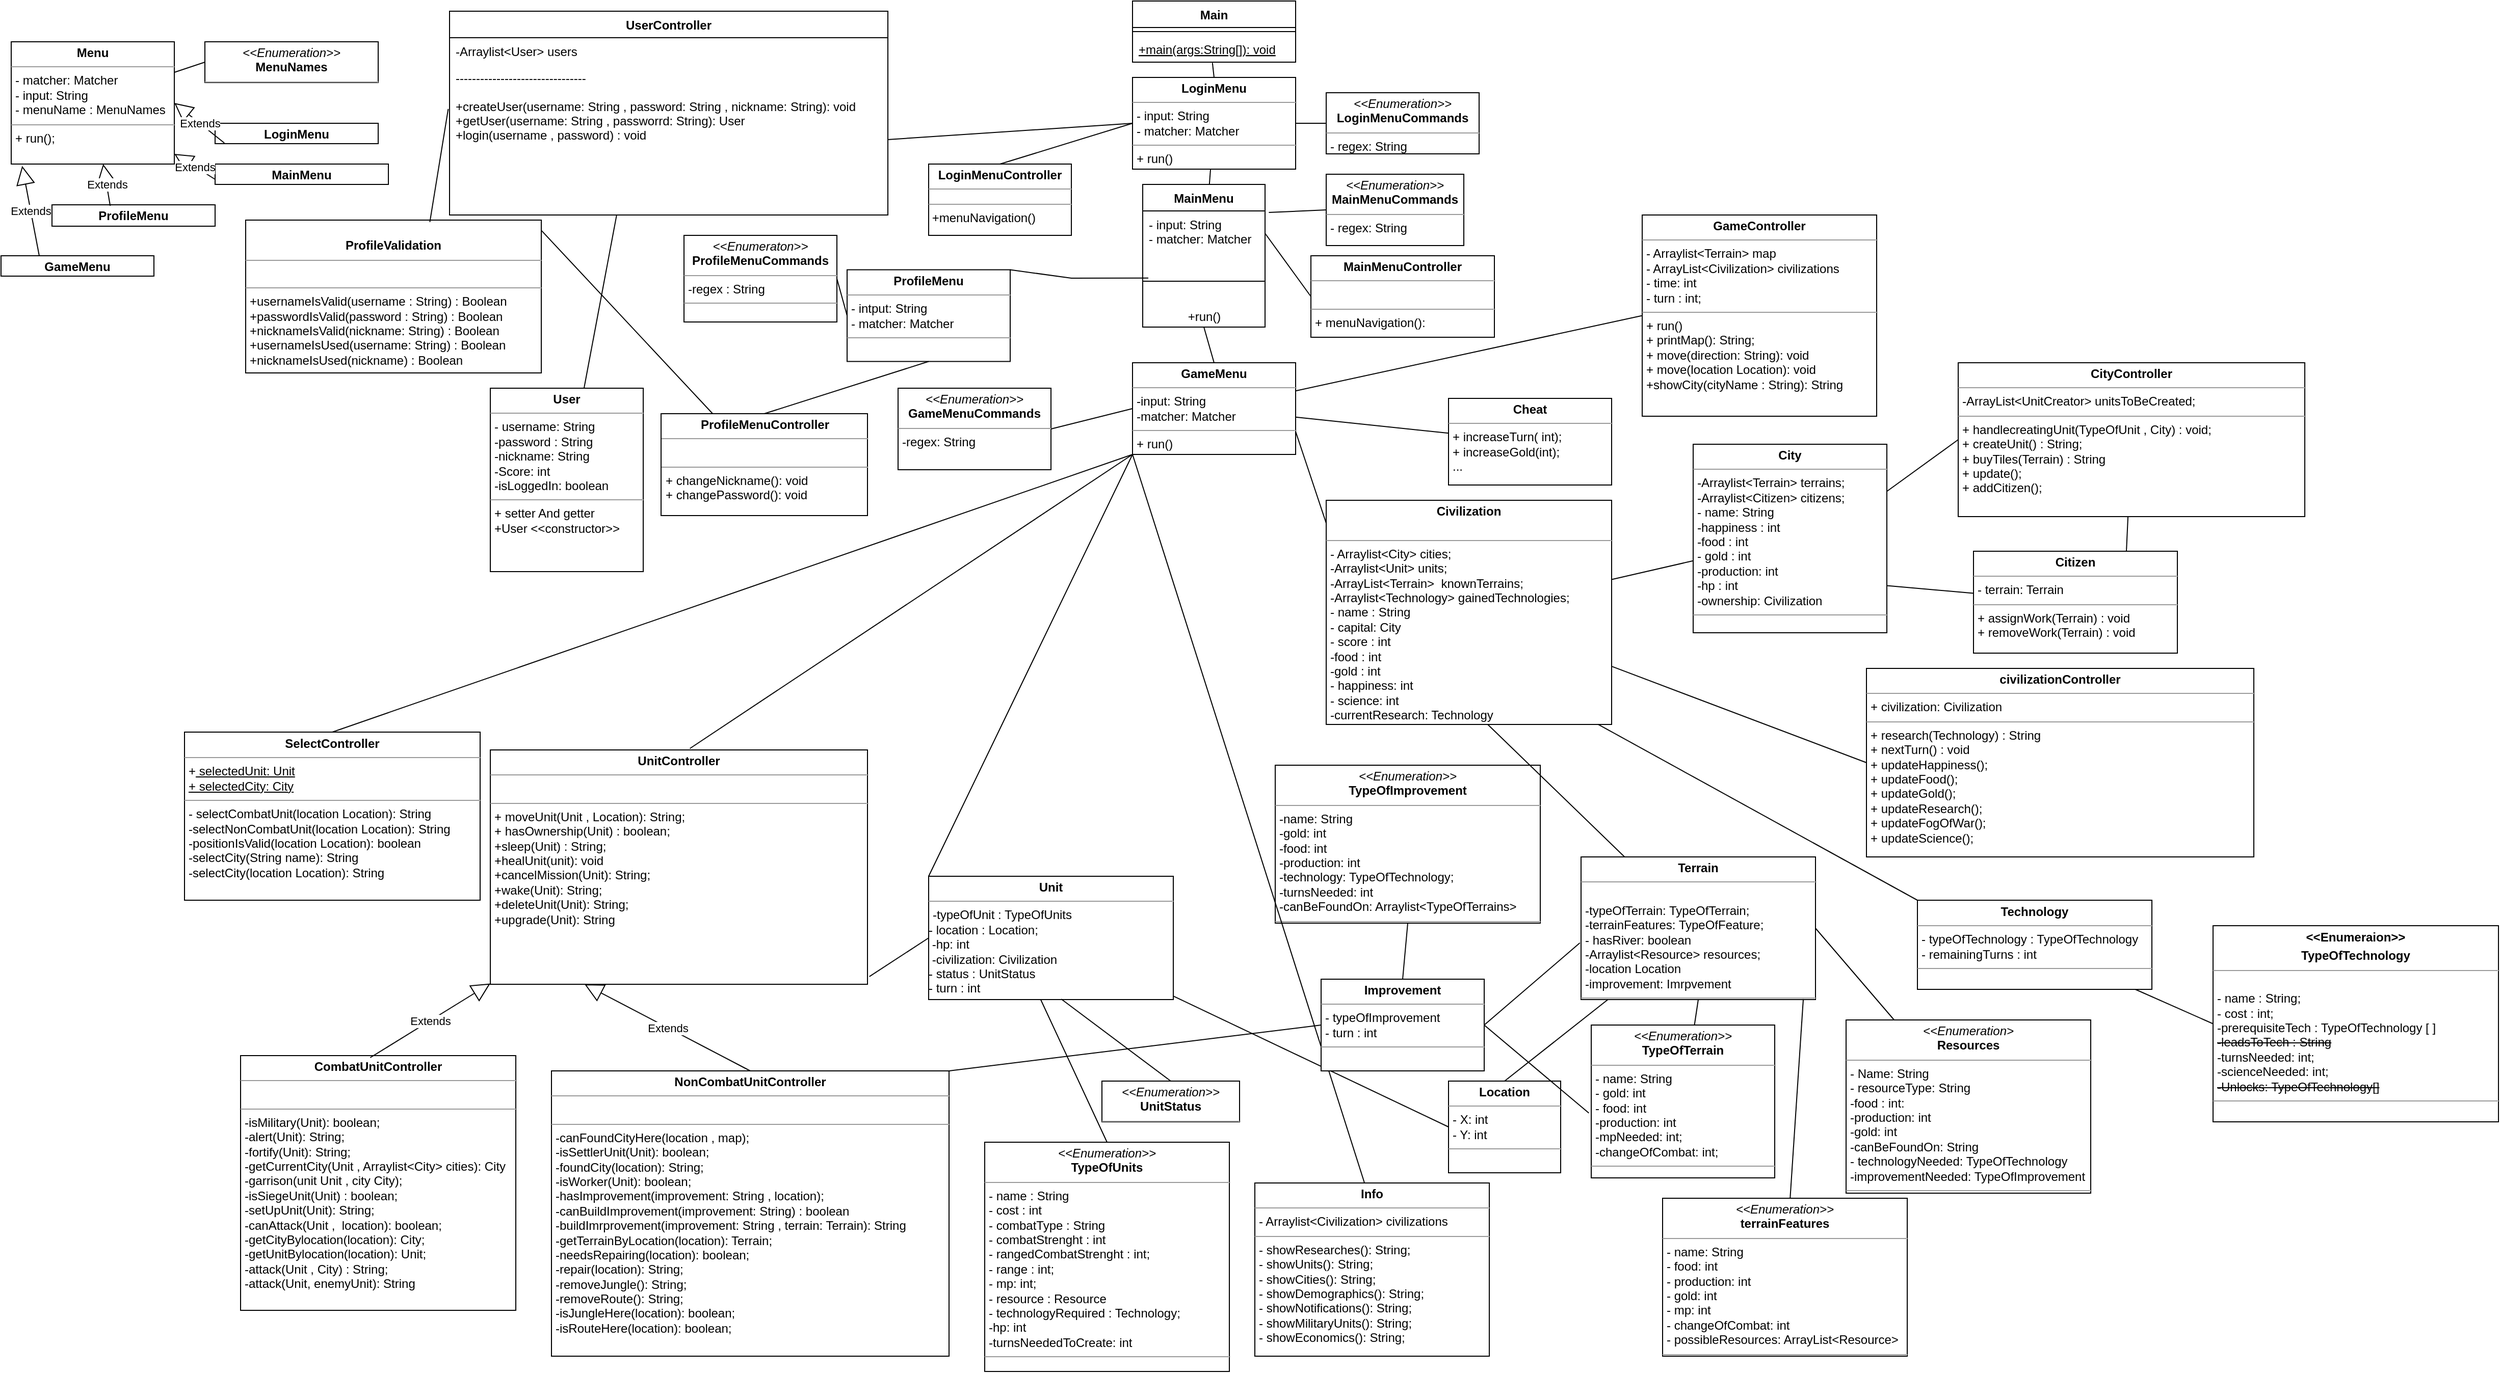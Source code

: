 <mxfile version="17.4.3"><diagram id="mMrjaEEYWZCDauasHsw5" name="Page-1"><mxGraphModel dx="1718" dy="440" grid="1" gridSize="10" guides="1" tooltips="1" connect="1" arrows="1" fold="1" page="1" pageScale="1" pageWidth="850" pageHeight="1100" background="none" math="0" shadow="0"><root><mxCell id="0"/><mxCell id="1" parent="0"/><mxCell id="5VTOSdJJN2rZ6TAD_OHW-1" value="Main" style="swimlane;fontStyle=1;align=center;verticalAlign=top;childLayout=stackLayout;horizontal=1;startSize=26;horizontalStack=0;resizeParent=1;resizeParentMax=0;resizeLast=0;collapsible=1;marginBottom=0;" parent="1" vertex="1"><mxGeometry x="450" y="10" width="160" height="60" as="geometry"/></mxCell><mxCell id="5VTOSdJJN2rZ6TAD_OHW-3" value="" style="line;strokeWidth=1;fillColor=none;align=left;verticalAlign=middle;spacingTop=-1;spacingLeft=3;spacingRight=3;rotatable=0;labelPosition=right;points=[];portConstraint=eastwest;" parent="5VTOSdJJN2rZ6TAD_OHW-1" vertex="1"><mxGeometry y="26" width="160" height="8" as="geometry"/></mxCell><mxCell id="5VTOSdJJN2rZ6TAD_OHW-4" value="+main(args:String[]): void" style="text;strokeColor=none;fillColor=none;align=left;verticalAlign=top;spacingLeft=4;spacingRight=4;overflow=hidden;rotatable=0;points=[[0,0.5],[1,0.5]];portConstraint=eastwest;fontStyle=4" parent="5VTOSdJJN2rZ6TAD_OHW-1" vertex="1"><mxGeometry y="34" width="160" height="26" as="geometry"/></mxCell><mxCell id="byEufEjmwJCgQNMrFlxv-1" value="" style="endArrow=none;html=1;rounded=0;entryX=0.49;entryY=1.026;entryDx=0;entryDy=0;entryPerimeter=0;exitX=0.5;exitY=0;exitDx=0;exitDy=0;" parent="1" source="zpNkF9Z1gk2G0F-4xHp_-1" target="5VTOSdJJN2rZ6TAD_OHW-4" edge="1"><mxGeometry width="50" height="50" relative="1" as="geometry"><mxPoint x="410" y="120" as="sourcePoint"/><mxPoint x="410" y="90" as="targetPoint"/></mxGeometry></mxCell><mxCell id="byEufEjmwJCgQNMrFlxv-3" value="&lt;p style=&quot;margin: 0px ; margin-top: 4px ; text-align: center&quot;&gt;&lt;b&gt;User&lt;/b&gt;&lt;/p&gt;&lt;hr size=&quot;1&quot;&gt;&lt;p style=&quot;margin: 0px ; margin-left: 4px&quot;&gt;- username: String&lt;/p&gt;&lt;p style=&quot;margin: 0px ; margin-left: 4px&quot;&gt;-password : String&lt;/p&gt;&lt;p style=&quot;margin: 0px ; margin-left: 4px&quot;&gt;-nickname: String&lt;/p&gt;&lt;p style=&quot;margin: 0px ; margin-left: 4px&quot;&gt;-Score: int&lt;/p&gt;&lt;p style=&quot;margin: 0px ; margin-left: 4px&quot;&gt;-isLoggedIn: boolean&lt;/p&gt;&lt;hr size=&quot;1&quot;&gt;&lt;p style=&quot;margin: 0px ; margin-left: 4px&quot;&gt;+ setter And getter&lt;/p&gt;&lt;p style=&quot;margin: 0px ; margin-left: 4px&quot;&gt;+User &amp;lt;&amp;lt;constructor&amp;gt;&amp;gt;&lt;/p&gt;" style="verticalAlign=top;align=left;overflow=fill;fontSize=12;fontFamily=Helvetica;html=1;" parent="1" vertex="1"><mxGeometry x="-180" y="390" width="150" height="180" as="geometry"/></mxCell><mxCell id="byEufEjmwJCgQNMrFlxv-6" value="UserController" style="swimlane;fontStyle=1;childLayout=stackLayout;horizontal=1;startSize=26;fillColor=none;horizontalStack=0;resizeParent=1;resizeParentMax=0;resizeLast=0;collapsible=1;marginBottom=0;" parent="1" vertex="1"><mxGeometry x="-220" y="20" width="430" height="200" as="geometry"/></mxCell><mxCell id="byEufEjmwJCgQNMrFlxv-7" value="-Arraylist&lt;User&gt; users" style="text;strokeColor=none;fillColor=none;align=left;verticalAlign=top;spacingLeft=4;spacingRight=4;overflow=hidden;rotatable=0;points=[[0,0.5],[1,0.5]];portConstraint=eastwest;" parent="byEufEjmwJCgQNMrFlxv-6" vertex="1"><mxGeometry y="26" width="430" height="26" as="geometry"/></mxCell><mxCell id="byEufEjmwJCgQNMrFlxv-9" value="--------------------------------&#xA;&#xA;+createUser(username: String , password: String , nickname: String): void&#xA;+getUser(username: String , passworrd: String): User&#xA;+login(username , password) : void" style="text;strokeColor=none;fillColor=none;align=left;verticalAlign=top;spacingLeft=4;spacingRight=4;overflow=hidden;rotatable=0;points=[[0,0.5],[1,0.5]];portConstraint=eastwest;" parent="byEufEjmwJCgQNMrFlxv-6" vertex="1"><mxGeometry y="52" width="430" height="148" as="geometry"/></mxCell><mxCell id="byEufEjmwJCgQNMrFlxv-10" value="&lt;p style=&quot;margin: 0px ; margin-top: 4px ; text-align: center&quot;&gt;&lt;i&gt;&amp;lt;&amp;lt;Enumeration&amp;gt;&amp;gt;&lt;/i&gt;&lt;br&gt;&lt;b&gt;LoginMenuCommands&lt;/b&gt;&lt;/p&gt;&lt;hr size=&quot;1&quot;&gt;&lt;p style=&quot;margin: 0px ; margin-left: 4px&quot;&gt;- regex: String&lt;br&gt;&lt;/p&gt;&lt;hr size=&quot;1&quot;&gt;&lt;p style=&quot;margin: 0px ; margin-left: 4px&quot;&gt;&lt;br&gt;&lt;/p&gt;" style="verticalAlign=top;align=left;overflow=fill;fontSize=12;fontFamily=Helvetica;html=1;" parent="1" vertex="1"><mxGeometry x="640" y="100" width="150" height="60" as="geometry"/></mxCell><mxCell id="byEufEjmwJCgQNMrFlxv-12" value="MainMenu" style="swimlane;fontStyle=1;align=center;verticalAlign=top;childLayout=stackLayout;horizontal=1;startSize=26;horizontalStack=0;resizeParent=1;resizeParentMax=0;resizeLast=0;collapsible=1;marginBottom=0;" parent="1" vertex="1"><mxGeometry x="460" y="190" width="120" height="140" as="geometry"/></mxCell><mxCell id="byEufEjmwJCgQNMrFlxv-13" value="- input: String&#xA;- matcher: Matcher" style="text;strokeColor=none;fillColor=none;align=left;verticalAlign=top;spacingLeft=4;spacingRight=4;overflow=hidden;rotatable=0;points=[[0,0.5],[1,0.5]];portConstraint=eastwest;" parent="byEufEjmwJCgQNMrFlxv-12" vertex="1"><mxGeometry y="26" width="120" height="44" as="geometry"/></mxCell><mxCell id="byEufEjmwJCgQNMrFlxv-14" value="" style="line;strokeWidth=1;fillColor=none;align=left;verticalAlign=middle;spacingTop=-1;spacingLeft=3;spacingRight=3;rotatable=0;labelPosition=right;points=[];portConstraint=eastwest;" parent="byEufEjmwJCgQNMrFlxv-12" vertex="1"><mxGeometry y="70" width="120" height="50" as="geometry"/></mxCell><mxCell id="HzsAcRabsN6r8xrihmMS-27" value="+run()" style="text;html=1;align=center;verticalAlign=middle;resizable=0;points=[];autosize=1;strokeColor=none;fillColor=none;" parent="byEufEjmwJCgQNMrFlxv-12" vertex="1"><mxGeometry y="120" width="120" height="20" as="geometry"/></mxCell><mxCell id="byEufEjmwJCgQNMrFlxv-16" value="&lt;p style=&quot;margin: 0px ; margin-top: 4px ; text-align: center&quot;&gt;&lt;b&gt;MainMenuController&lt;/b&gt;&lt;/p&gt;&lt;hr size=&quot;1&quot;&gt;&lt;p style=&quot;margin: 0px ; margin-left: 4px&quot;&gt;&lt;br&gt;&lt;/p&gt;&lt;hr size=&quot;1&quot;&gt;&lt;p style=&quot;margin: 0px ; margin-left: 4px&quot;&gt;+ menuNavigation():&lt;/p&gt;" style="verticalAlign=top;align=left;overflow=fill;fontSize=12;fontFamily=Helvetica;html=1;" parent="1" vertex="1"><mxGeometry x="625" y="260" width="180" height="80" as="geometry"/></mxCell><mxCell id="byEufEjmwJCgQNMrFlxv-18" value="&lt;p style=&quot;margin: 0px ; margin-top: 4px ; text-align: center&quot;&gt;&lt;i&gt;&amp;lt;&amp;lt;Enumeration&amp;gt;&amp;gt;&lt;/i&gt;&lt;br&gt;&lt;b&gt;MainMenuCommands&lt;/b&gt;&lt;/p&gt;&lt;hr size=&quot;1&quot;&gt;&lt;p style=&quot;margin: 0px ; margin-left: 4px&quot;&gt;- regex: String&lt;br&gt;&lt;/p&gt;&lt;p style=&quot;margin: 0px ; margin-left: 4px&quot;&gt;&lt;br&gt;&lt;/p&gt;" style="verticalAlign=top;align=left;overflow=fill;fontSize=12;fontFamily=Helvetica;html=1;" parent="1" vertex="1"><mxGeometry x="640" y="180" width="135" height="70" as="geometry"/></mxCell><mxCell id="byEufEjmwJCgQNMrFlxv-19" value="&lt;p style=&quot;margin: 0px ; margin-top: 4px ; text-align: center&quot;&gt;&lt;b&gt;GameMenu&lt;/b&gt;&lt;/p&gt;&lt;hr size=&quot;1&quot;&gt;&lt;p style=&quot;margin: 0px ; margin-left: 4px&quot;&gt;-input: String&lt;/p&gt;&lt;p style=&quot;margin: 0px ; margin-left: 4px&quot;&gt;-matcher: Matcher&lt;/p&gt;&lt;hr size=&quot;1&quot;&gt;&lt;p style=&quot;margin: 0px ; margin-left: 4px&quot;&gt;+ run()&lt;/p&gt;" style="verticalAlign=top;align=left;overflow=fill;fontSize=12;fontFamily=Helvetica;html=1;" parent="1" vertex="1"><mxGeometry x="450" y="365" width="160" height="90" as="geometry"/></mxCell><mxCell id="byEufEjmwJCgQNMrFlxv-20" value="&lt;p style=&quot;margin: 0px ; margin-top: 4px ; text-align: center&quot;&gt;&lt;b&gt;ProfileMenu&lt;/b&gt;&lt;/p&gt;&lt;hr size=&quot;1&quot;&gt;&lt;p style=&quot;margin: 0px ; margin-left: 4px&quot;&gt;- intput: String&lt;/p&gt;&lt;p style=&quot;margin: 0px ; margin-left: 4px&quot;&gt;- matcher: Matcher&lt;/p&gt;&lt;hr size=&quot;1&quot;&gt;&lt;p style=&quot;margin: 0px ; margin-left: 4px&quot;&gt;&lt;br&gt;&lt;/p&gt;" style="verticalAlign=top;align=left;overflow=fill;fontSize=12;fontFamily=Helvetica;html=1;" parent="1" vertex="1"><mxGeometry x="170" y="273.75" width="160" height="90" as="geometry"/></mxCell><mxCell id="byEufEjmwJCgQNMrFlxv-23" value="&lt;p style=&quot;margin: 0px ; margin-top: 4px ; text-align: center&quot;&gt;&lt;i&gt;&amp;lt;&amp;lt;Enumeraton&amp;gt;&amp;gt;&lt;/i&gt;&lt;br&gt;&lt;b&gt;ProfileMenuCommands&lt;/b&gt;&lt;/p&gt;&lt;hr size=&quot;1&quot;&gt;&lt;p style=&quot;margin: 0px ; margin-left: 4px&quot;&gt;-regex : String&lt;/p&gt;&lt;hr size=&quot;1&quot;&gt;&lt;p style=&quot;margin: 0px ; margin-left: 4px&quot;&gt;&lt;br&gt;&lt;/p&gt;" style="verticalAlign=top;align=left;overflow=fill;fontSize=12;fontFamily=Helvetica;html=1;" parent="1" vertex="1"><mxGeometry x="10" y="240" width="150" height="85" as="geometry"/></mxCell><mxCell id="byEufEjmwJCgQNMrFlxv-25" value="&lt;p style=&quot;margin: 0px ; margin-top: 4px ; text-align: center&quot;&gt;&lt;i&gt;&amp;lt;&amp;lt;Enumeration&amp;gt;&amp;gt;&lt;/i&gt;&lt;br&gt;&lt;b&gt;GameMenuCommands&lt;/b&gt;&lt;/p&gt;&lt;hr size=&quot;1&quot;&gt;&lt;p style=&quot;margin: 0px ; margin-left: 4px&quot;&gt;-regex: String&lt;/p&gt;&lt;p style=&quot;margin: 0px ; margin-left: 4px&quot;&gt;&lt;br&gt;&lt;/p&gt;" style="verticalAlign=top;align=left;overflow=fill;fontSize=12;fontFamily=Helvetica;html=1;" parent="1" vertex="1"><mxGeometry x="220" y="390" width="150" height="80" as="geometry"/></mxCell><mxCell id="byEufEjmwJCgQNMrFlxv-27" value="&lt;p style=&quot;margin: 0px ; margin-top: 4px ; text-align: center&quot;&gt;&lt;b&gt;ProfileMenuController&lt;/b&gt;&lt;/p&gt;&lt;hr size=&quot;1&quot;&gt;&lt;p style=&quot;margin: 0px ; margin-left: 4px&quot;&gt;&lt;br&gt;&lt;/p&gt;&lt;hr size=&quot;1&quot;&gt;&lt;p style=&quot;margin: 0px ; margin-left: 4px&quot;&gt;+ changeNickname(): void&lt;/p&gt;&lt;p style=&quot;margin: 0px ; margin-left: 4px&quot;&gt;+ changePassword(): void&lt;/p&gt;" style="verticalAlign=top;align=left;overflow=fill;fontSize=12;fontFamily=Helvetica;html=1;" parent="1" vertex="1"><mxGeometry x="-12.5" y="415" width="202.5" height="100" as="geometry"/></mxCell><mxCell id="4uyo_HYB18ajfnzM3w00-1" value="&lt;p style=&quot;margin: 0px ; margin-top: 4px ; text-align: center&quot;&gt;&lt;b&gt;GameController&lt;/b&gt;&lt;/p&gt;&lt;hr size=&quot;1&quot;&gt;&lt;p style=&quot;margin: 0px ; margin-left: 4px&quot;&gt;- Arraylist&amp;lt;Terrain&amp;gt; map&lt;/p&gt;&lt;p style=&quot;margin: 0px ; margin-left: 4px&quot;&gt;- ArrayList&amp;lt;Civilization&amp;gt; civilizations&lt;/p&gt;&lt;p style=&quot;margin: 0px 0px 0px 4px&quot;&gt;- time: int&lt;/p&gt;&lt;p style=&quot;margin: 0px 0px 0px 4px&quot;&gt;- turn : int;&lt;/p&gt;&lt;hr size=&quot;1&quot;&gt;&lt;p style=&quot;margin: 0px ; margin-left: 4px&quot;&gt;+ run()&lt;/p&gt;&lt;p style=&quot;margin: 0px 0px 0px 4px&quot;&gt;+ printMap(): String;&lt;/p&gt;&lt;p style=&quot;margin: 0px 0px 0px 4px&quot;&gt;+ move(direction: String): void&lt;/p&gt;&lt;p style=&quot;margin: 0px 0px 0px 4px&quot;&gt;+ move(location Location): void&lt;/p&gt;&lt;p style=&quot;margin: 0px 0px 0px 4px&quot;&gt;+showCity(cityName : String): String&lt;/p&gt;" style="verticalAlign=top;align=left;overflow=fill;fontSize=12;fontFamily=Helvetica;html=1;" parent="1" vertex="1"><mxGeometry x="950" y="220" width="230" height="197.5" as="geometry"/></mxCell><mxCell id="4uyo_HYB18ajfnzM3w00-2" value="&lt;p style=&quot;margin: 0px ; margin-top: 4px ; text-align: center&quot;&gt;&lt;b&gt;Terrain&lt;/b&gt;&lt;/p&gt;&lt;hr size=&quot;1&quot;&gt;&lt;p style=&quot;margin: 0px ; margin-left: 4px&quot;&gt;&lt;br&gt;&lt;/p&gt;&lt;p style=&quot;margin: 0px ; margin-left: 4px&quot;&gt;-typeOfTerrain: TypeOfTerrain;&lt;/p&gt;&lt;p style=&quot;margin: 0px ; margin-left: 4px&quot;&gt;-terrainFeatures: TypeOfFeature;&lt;/p&gt;&lt;p style=&quot;margin: 0px ; margin-left: 4px&quot;&gt;- hasRiver: boolean&lt;/p&gt;&lt;p style=&quot;margin: 0px ; margin-left: 4px&quot;&gt;-Arraylist&amp;lt;Resource&amp;gt; resources;&lt;/p&gt;&lt;p style=&quot;margin: 0px ; margin-left: 4px&quot;&gt;-location Location&lt;/p&gt;&lt;p style=&quot;margin: 0px ; margin-left: 4px&quot;&gt;-improvement: Imrpvement&lt;/p&gt;&lt;hr size=&quot;1&quot;&gt;&lt;p style=&quot;margin: 0px ; margin-left: 4px&quot;&gt;&lt;br&gt;&lt;/p&gt;" style="verticalAlign=top;align=left;overflow=fill;fontSize=12;fontFamily=Helvetica;html=1;" parent="1" vertex="1"><mxGeometry x="890" y="850" width="230" height="140" as="geometry"/></mxCell><mxCell id="3_26naDN3x2lqf6zORri-46" value="&lt;p style=&quot;margin: 0px ; margin-top: 4px ; text-align: center&quot;&gt;&lt;b&gt;&amp;lt;&amp;lt;Enumeraion&amp;gt;&amp;gt;&lt;/b&gt;&lt;/p&gt;&lt;p style=&quot;margin: 0px ; margin-top: 4px ; text-align: center&quot;&gt;&lt;b&gt;TypeOfTechnology&lt;/b&gt;&lt;/p&gt;&lt;hr size=&quot;1&quot;&gt;&lt;p style=&quot;margin: 0px ; margin-left: 4px&quot;&gt;&lt;br&gt;&lt;/p&gt;&lt;p style=&quot;margin: 0px ; margin-left: 4px&quot;&gt;- name : String;&lt;/p&gt;&lt;p style=&quot;margin: 0px ; margin-left: 4px&quot;&gt;- cost : int;&lt;/p&gt;&lt;p style=&quot;margin: 0px ; margin-left: 4px&quot;&gt;-prerequisiteTech : TypeOfTechnology [ ]&lt;/p&gt;&lt;p style=&quot;margin: 0px ; margin-left: 4px&quot;&gt;&lt;strike&gt;-leadsToTech : String&lt;/strike&gt;&lt;br&gt;&lt;/p&gt;&lt;p style=&quot;margin: 0px ; margin-left: 4px&quot;&gt;-turnsNeeded: int;&lt;/p&gt;&lt;p style=&quot;margin: 0px ; margin-left: 4px&quot;&gt;&lt;span&gt;-scienceNeeded: int;&lt;/span&gt;&lt;/p&gt;&lt;p style=&quot;margin: 0px ; margin-left: 4px&quot;&gt;&lt;strike&gt;&lt;span&gt;-Unlocks: TypeOfTechnology[]&lt;/span&gt;&lt;/strike&gt;&lt;/p&gt;&lt;hr size=&quot;1&quot;&gt;&lt;p style=&quot;margin: 0px ; margin-left: 4px&quot;&gt;&lt;br&gt;&lt;/p&gt;" style="verticalAlign=top;align=left;overflow=fill;fontSize=12;fontFamily=Helvetica;html=1;" parent="1" vertex="1"><mxGeometry x="1510" y="917.5" width="280" height="192.5" as="geometry"/></mxCell><mxCell id="3_26naDN3x2lqf6zORri-47" value="&lt;p style=&quot;margin: 0px ; margin-top: 4px ; text-align: center&quot;&gt;&lt;b&gt;Unit&lt;/b&gt;&lt;/p&gt;&lt;hr size=&quot;1&quot;&gt;&lt;p style=&quot;margin: 0px ; margin-left: 4px&quot;&gt;-typeOfUnit : TypeOfUnits&lt;/p&gt;- location : Location;&lt;br&gt;&amp;nbsp;-hp: int&lt;br&gt;&amp;nbsp;-civilization: Civilization&lt;br&gt;- status : UnitStatus&lt;br&gt;- turn : int&lt;br&gt;&lt;hr size=&quot;1&quot;&gt;&lt;p style=&quot;margin: 0px ; margin-left: 4px&quot;&gt;&lt;br&gt;&lt;/p&gt;" style="verticalAlign=top;align=left;overflow=fill;fontSize=12;fontFamily=Helvetica;html=1;" parent="1" vertex="1"><mxGeometry x="250" y="869" width="240" height="121" as="geometry"/></mxCell><mxCell id="3_26naDN3x2lqf6zORri-49" value="&lt;p style=&quot;margin: 0px ; margin-top: 4px ; text-align: center&quot;&gt;&lt;b&gt;Location&lt;/b&gt;&lt;/p&gt;&lt;hr size=&quot;1&quot;&gt;&lt;p style=&quot;margin: 0px ; margin-left: 4px&quot;&gt;- X: int&lt;/p&gt;&lt;p style=&quot;margin: 0px ; margin-left: 4px&quot;&gt;- Y: int&lt;/p&gt;&lt;hr size=&quot;1&quot;&gt;&lt;p style=&quot;margin: 0px ; margin-left: 4px&quot;&gt;&lt;br&gt;&lt;/p&gt;" style="verticalAlign=top;align=left;overflow=fill;fontSize=12;fontFamily=Helvetica;html=1;" parent="1" vertex="1"><mxGeometry x="760" y="1070" width="110" height="90" as="geometry"/></mxCell><mxCell id="3_26naDN3x2lqf6zORri-51" value="&lt;p style=&quot;margin: 0px ; margin-top: 4px ; text-align: center&quot;&gt;&lt;b&gt;Civilization&lt;/b&gt;&lt;/p&gt;&lt;br&gt;&lt;hr size=&quot;1&quot;&gt;&lt;p style=&quot;margin: 0px ; margin-left: 4px&quot;&gt;- Arraylist&amp;lt;City&amp;gt; cities;&lt;/p&gt;&lt;p style=&quot;margin: 0px ; margin-left: 4px&quot;&gt;-Arraylist&amp;lt;Unit&amp;gt; units;&lt;/p&gt;&lt;p style=&quot;margin: 0px ; margin-left: 4px&quot;&gt;-ArrayList&amp;lt;Terrain&amp;gt;&amp;nbsp; knownTerrains;&lt;/p&gt;&lt;p style=&quot;margin: 0px ; margin-left: 4px&quot;&gt;-Arraylist&amp;lt;Technology&amp;gt; gainedTechnologies;&lt;/p&gt;&lt;p style=&quot;margin: 0px ; margin-left: 4px&quot;&gt;- name : String&lt;/p&gt;&lt;p style=&quot;margin: 0px ; margin-left: 4px&quot;&gt;- capital: City&lt;/p&gt;&lt;p style=&quot;margin: 0px ; margin-left: 4px&quot;&gt;- score : int&lt;/p&gt;&lt;p style=&quot;margin: 0px ; margin-left: 4px&quot;&gt;-food : int&lt;/p&gt;&lt;p style=&quot;margin: 0px ; margin-left: 4px&quot;&gt;-gold : int&lt;/p&gt;&lt;p style=&quot;margin: 0px ; margin-left: 4px&quot;&gt;- happiness: int&lt;/p&gt;&lt;p style=&quot;margin: 0px ; margin-left: 4px&quot;&gt;- science: int&lt;/p&gt;&lt;p style=&quot;margin: 0px ; margin-left: 4px&quot;&gt;-currentResearch: Technology&lt;/p&gt;&lt;hr size=&quot;1&quot;&gt;&lt;p style=&quot;margin: 0px ; margin-left: 4px&quot;&gt;&lt;br&gt;&lt;/p&gt;" style="verticalAlign=top;align=left;overflow=fill;fontSize=12;fontFamily=Helvetica;html=1;" parent="1" vertex="1"><mxGeometry x="640" y="500" width="280" height="220" as="geometry"/></mxCell><mxCell id="3_26naDN3x2lqf6zORri-52" value="&lt;p style=&quot;margin: 0px ; margin-top: 4px ; text-align: center&quot;&gt;&lt;b&gt;City&lt;/b&gt;&lt;/p&gt;&lt;hr size=&quot;1&quot;&gt;&lt;p style=&quot;margin: 0px ; margin-left: 4px&quot;&gt;-Arraylist&amp;lt;Terrain&amp;gt; terrains;&lt;/p&gt;&lt;p style=&quot;margin: 0px ; margin-left: 4px&quot;&gt;-Arraylist&amp;lt;Citizen&amp;gt; citizens;&lt;/p&gt;&lt;p style=&quot;margin: 0px ; margin-left: 4px&quot;&gt;- name: String&lt;/p&gt;&lt;p style=&quot;margin: 0px ; margin-left: 4px&quot;&gt;-happiness : int&lt;/p&gt;&lt;p style=&quot;margin: 0px ; margin-left: 4px&quot;&gt;-food : int&lt;/p&gt;&lt;p style=&quot;margin: 0px ; margin-left: 4px&quot;&gt;- gold : int&lt;/p&gt;&lt;p style=&quot;margin: 0px ; margin-left: 4px&quot;&gt;-production: int&lt;/p&gt;&lt;p style=&quot;margin: 0px ; margin-left: 4px&quot;&gt;-hp : int&lt;/p&gt;&lt;p style=&quot;margin: 0px ; margin-left: 4px&quot;&gt;-ownership: Civilization&lt;/p&gt;&lt;hr size=&quot;1&quot;&gt;&lt;p style=&quot;margin: 0px ; margin-left: 4px&quot;&gt;&lt;br&gt;&lt;/p&gt;" style="verticalAlign=top;align=left;overflow=fill;fontSize=12;fontFamily=Helvetica;html=1;" parent="1" vertex="1"><mxGeometry x="1000" y="445" width="190" height="185" as="geometry"/></mxCell><mxCell id="zpNkF9Z1gk2G0F-4xHp_-1" value="&lt;p style=&quot;margin: 0px ; margin-top: 4px ; text-align: center&quot;&gt;&lt;b&gt;LoginMenu&lt;/b&gt;&lt;/p&gt;&lt;hr size=&quot;1&quot;&gt;&lt;p style=&quot;margin: 0px ; margin-left: 4px&quot;&gt;- input: String&lt;/p&gt;&lt;p style=&quot;margin: 0px ; margin-left: 4px&quot;&gt;- matcher: Matcher&lt;/p&gt;&lt;hr size=&quot;1&quot;&gt;&lt;p style=&quot;margin: 0px ; margin-left: 4px&quot;&gt;+ run()&lt;/p&gt;" style="verticalAlign=top;align=left;overflow=fill;fontSize=12;fontFamily=Helvetica;html=1;" parent="1" vertex="1"><mxGeometry x="450" y="85" width="160" height="90" as="geometry"/></mxCell><mxCell id="zpNkF9Z1gk2G0F-4xHp_-3" value="" style="endArrow=none;html=1;rounded=0;entryX=0.381;entryY=1.004;entryDx=0;entryDy=0;entryPerimeter=0;" parent="1" source="byEufEjmwJCgQNMrFlxv-3" target="byEufEjmwJCgQNMrFlxv-9" edge="1"><mxGeometry width="50" height="50" relative="1" as="geometry"><mxPoint x="290" y="300" as="sourcePoint"/><mxPoint x="340" y="250" as="targetPoint"/></mxGeometry></mxCell><mxCell id="zpNkF9Z1gk2G0F-4xHp_-4" value="" style="endArrow=none;html=1;rounded=0;entryX=0;entryY=0.5;entryDx=0;entryDy=0;exitX=1;exitY=0.5;exitDx=0;exitDy=0;" parent="1" source="zpNkF9Z1gk2G0F-4xHp_-1" target="byEufEjmwJCgQNMrFlxv-10" edge="1"><mxGeometry width="50" height="50" relative="1" as="geometry"><mxPoint x="290" y="200" as="sourcePoint"/><mxPoint x="340" y="150" as="targetPoint"/></mxGeometry></mxCell><mxCell id="zpNkF9Z1gk2G0F-4xHp_-5" value="" style="endArrow=none;html=1;rounded=0;exitX=0;exitY=0.5;exitDx=0;exitDy=0;entryX=1;entryY=0.5;entryDx=0;entryDy=0;" parent="1" source="byEufEjmwJCgQNMrFlxv-16" target="byEufEjmwJCgQNMrFlxv-13" edge="1"><mxGeometry width="50" height="50" relative="1" as="geometry"><mxPoint x="500" y="380" as="sourcePoint"/><mxPoint x="490" y="320" as="targetPoint"/><Array as="points"/></mxGeometry></mxCell><mxCell id="zpNkF9Z1gk2G0F-4xHp_-6" value="" style="endArrow=none;html=1;rounded=0;entryX=0;entryY=0.5;entryDx=0;entryDy=0;exitX=1.031;exitY=0.034;exitDx=0;exitDy=0;exitPerimeter=0;" parent="1" source="byEufEjmwJCgQNMrFlxv-13" target="byEufEjmwJCgQNMrFlxv-18" edge="1"><mxGeometry width="50" height="50" relative="1" as="geometry"><mxPoint x="500" y="380" as="sourcePoint"/><mxPoint x="550" y="330" as="targetPoint"/></mxGeometry></mxCell><mxCell id="zpNkF9Z1gk2G0F-4xHp_-2" value="" style="endArrow=none;html=1;rounded=0;entryX=0;entryY=0.5;entryDx=0;entryDy=0;exitX=1;exitY=0.5;exitDx=0;exitDy=0;" parent="1" source="byEufEjmwJCgQNMrFlxv-9" target="zpNkF9Z1gk2G0F-4xHp_-1" edge="1"><mxGeometry width="50" height="50" relative="1" as="geometry"><mxPoint x="400" y="165" as="sourcePoint"/><mxPoint x="425" y="256" as="targetPoint"/><Array as="points"/></mxGeometry></mxCell><mxCell id="zpNkF9Z1gk2G0F-4xHp_-8" value="" style="endArrow=none;html=1;rounded=0;entryX=0.5;entryY=1;entryDx=0;entryDy=0;exitX=0.5;exitY=0;exitDx=0;exitDy=0;" parent="1" source="byEufEjmwJCgQNMrFlxv-27" target="byEufEjmwJCgQNMrFlxv-20" edge="1"><mxGeometry width="50" height="50" relative="1" as="geometry"><mxPoint x="140" y="720" as="sourcePoint"/><mxPoint x="190" y="670" as="targetPoint"/></mxGeometry></mxCell><mxCell id="zpNkF9Z1gk2G0F-4xHp_-9" value="" style="endArrow=none;html=1;rounded=0;entryX=0.046;entryY=0.438;entryDx=0;entryDy=0;entryPerimeter=0;exitX=1;exitY=0;exitDx=0;exitDy=0;" parent="1" source="byEufEjmwJCgQNMrFlxv-20" target="byEufEjmwJCgQNMrFlxv-14" edge="1"><mxGeometry width="50" height="50" relative="1" as="geometry"><mxPoint x="580" y="560" as="sourcePoint"/><mxPoint x="630" y="510" as="targetPoint"/><Array as="points"><mxPoint x="390" y="282"/></Array></mxGeometry></mxCell><mxCell id="zpNkF9Z1gk2G0F-4xHp_-10" value="" style="endArrow=none;html=1;rounded=0;exitX=1;exitY=0.5;exitDx=0;exitDy=0;entryX=0;entryY=0.5;entryDx=0;entryDy=0;" parent="1" source="byEufEjmwJCgQNMrFlxv-23" target="byEufEjmwJCgQNMrFlxv-20" edge="1"><mxGeometry width="50" height="50" relative="1" as="geometry"><mxPoint x="30" y="600" as="sourcePoint"/><mxPoint x="50" y="645" as="targetPoint"/></mxGeometry></mxCell><mxCell id="zpNkF9Z1gk2G0F-4xHp_-11" value="" style="endArrow=none;html=1;rounded=0;exitX=0.5;exitY=0;exitDx=0;exitDy=0;entryX=0.5;entryY=1;entryDx=0;entryDy=0;" parent="1" source="byEufEjmwJCgQNMrFlxv-19" target="byEufEjmwJCgQNMrFlxv-12" edge="1"><mxGeometry width="50" height="50" relative="1" as="geometry"><mxPoint x="520" y="435" as="sourcePoint"/><mxPoint x="570" y="385" as="targetPoint"/></mxGeometry></mxCell><mxCell id="zpNkF9Z1gk2G0F-4xHp_-12" value="" style="endArrow=none;html=1;rounded=0;exitX=1;exitY=0.5;exitDx=0;exitDy=0;entryX=0;entryY=0.5;entryDx=0;entryDy=0;" parent="1" source="byEufEjmwJCgQNMrFlxv-25" target="byEufEjmwJCgQNMrFlxv-19" edge="1"><mxGeometry width="50" height="50" relative="1" as="geometry"><mxPoint x="340" y="470" as="sourcePoint"/><mxPoint x="390" y="420" as="targetPoint"/></mxGeometry></mxCell><mxCell id="DN1jKiNB4Gy3dcuJz-wC-1" value="&lt;p style=&quot;margin: 0px ; margin-top: 4px ; text-align: center&quot;&gt;&lt;br&gt;&lt;b&gt;ProfileValidation&lt;/b&gt;&lt;/p&gt;&lt;hr size=&quot;1&quot;&gt;&lt;p style=&quot;margin: 0px ; margin-left: 4px&quot;&gt;&lt;br&gt;&lt;/p&gt;&lt;hr size=&quot;1&quot;&gt;&lt;p style=&quot;margin: 0px ; margin-left: 4px&quot;&gt;+usernameIsValid(username : String) : Boolean&lt;br style=&quot;padding: 0px ; margin: 0px&quot;&gt;+passwordIsValid(password : String) : Boolean&lt;/p&gt;&lt;p style=&quot;margin: 0px ; margin-left: 4px&quot;&gt;+nicknameIsValid(nickname: String) : Boolean&lt;br style=&quot;padding: 0px ; margin: 0px&quot;&gt;+usernameIsUsed(username: String) : Boolean&lt;br style=&quot;padding: 0px ; margin: 0px&quot;&gt;+nicknameIsUsed(nickname) : Boolean&lt;br&gt;&lt;/p&gt;" style="verticalAlign=top;align=left;overflow=fill;fontSize=12;fontFamily=Helvetica;html=1;" parent="1" vertex="1"><mxGeometry x="-420" y="225" width="290" height="150" as="geometry"/></mxCell><mxCell id="DN1jKiNB4Gy3dcuJz-wC-6" value="&lt;p style=&quot;margin: 0px ; margin-top: 4px ; text-align: center&quot;&gt;&lt;i&gt;&amp;lt;&amp;lt;Enumeration&amp;gt;&amp;gt;&lt;/i&gt;&lt;br&gt;&lt;b&gt;TypeOfTerrain&lt;/b&gt;&lt;/p&gt;&lt;hr size=&quot;1&quot;&gt;&lt;p style=&quot;margin: 0px ; margin-left: 4px&quot;&gt;- name: String&lt;/p&gt;&lt;p style=&quot;margin: 0px ; margin-left: 4px&quot;&gt;- gold: int&lt;br&gt;- food: int&lt;/p&gt;&lt;p style=&quot;margin: 0px ; margin-left: 4px&quot;&gt;-production: int&lt;/p&gt;&lt;p style=&quot;margin: 0px ; margin-left: 4px&quot;&gt;-mpNeeded: int;&lt;/p&gt;&lt;p style=&quot;margin: 0px ; margin-left: 4px&quot;&gt;-changeOfCombat: int;&lt;/p&gt;&lt;hr size=&quot;1&quot;&gt;&lt;p style=&quot;margin: 0px ; margin-left: 4px&quot;&gt;&lt;br&gt;&lt;/p&gt;" style="verticalAlign=top;align=left;overflow=fill;fontSize=12;fontFamily=Helvetica;html=1;" parent="1" vertex="1"><mxGeometry x="900" y="1015" width="180" height="150" as="geometry"/></mxCell><mxCell id="DN1jKiNB4Gy3dcuJz-wC-9" value="&lt;p style=&quot;margin: 0px ; margin-top: 4px ; text-align: center&quot;&gt;&lt;i&gt;&amp;lt;&amp;lt;Enumeration&amp;gt;&lt;/i&gt;&lt;br&gt;&lt;b&gt;Resources&lt;/b&gt;&lt;/p&gt;&lt;hr size=&quot;1&quot;&gt;&lt;p style=&quot;margin: 0px 0px 0px 4px&quot;&gt;- Name: String&lt;/p&gt;&lt;p style=&quot;margin: 0px 0px 0px 4px&quot;&gt;- resourceType: String&lt;/p&gt;&lt;p style=&quot;margin: 0px 0px 0px 4px&quot;&gt;-food : int:&lt;/p&gt;&lt;p style=&quot;margin: 0px 0px 0px 4px&quot;&gt;-production: int&lt;/p&gt;&lt;p style=&quot;margin: 0px 0px 0px 4px&quot;&gt;-gold: int&lt;/p&gt;&lt;p style=&quot;margin: 0px 0px 0px 4px&quot;&gt;-canBeFoundOn: String&lt;/p&gt;&lt;p style=&quot;margin: 0px 0px 0px 4px&quot;&gt;- technologyNeeded: TypeOfTechnology&lt;/p&gt;&lt;p style=&quot;margin: 0px 0px 0px 4px&quot;&gt;-improvementNeeded: TypeOfImprovement&lt;/p&gt;&lt;hr size=&quot;1&quot;&gt;&lt;p style=&quot;margin: 0px ; margin-left: 4px&quot;&gt;&lt;br&gt;&lt;/p&gt;" style="verticalAlign=top;align=left;overflow=fill;fontSize=12;fontFamily=Helvetica;html=1;" parent="1" vertex="1"><mxGeometry x="1150" y="1010" width="240" height="170" as="geometry"/></mxCell><mxCell id="DN1jKiNB4Gy3dcuJz-wC-15" value="&lt;p style=&quot;margin: 0px ; margin-top: 4px ; text-align: center&quot;&gt;&lt;i&gt;&amp;lt;&amp;lt;Enumeration&amp;gt;&amp;gt;&lt;/i&gt;&lt;br&gt;&lt;b&gt;TypeOfUnits&lt;/b&gt;&lt;/p&gt;&lt;hr size=&quot;1&quot;&gt;&lt;p style=&quot;margin: 0px 0px 0px 4px&quot;&gt;- name : String&lt;/p&gt;&lt;p style=&quot;margin: 0px 0px 0px 4px&quot;&gt;- cost : int&lt;/p&gt;&lt;p style=&quot;margin: 0px 0px 0px 4px&quot;&gt;- combatType : String&lt;/p&gt;&lt;p style=&quot;margin: 0px 0px 0px 4px&quot;&gt;- combatStrenght : int&lt;/p&gt;&lt;p style=&quot;margin: 0px 0px 0px 4px&quot;&gt;- rangedCombatStrenght : int;&lt;/p&gt;&lt;p style=&quot;margin: 0px 0px 0px 4px&quot;&gt;- range : int;&lt;/p&gt;&lt;p style=&quot;margin: 0px 0px 0px 4px&quot;&gt;- mp: int;&lt;/p&gt;&lt;p style=&quot;margin: 0px 0px 0px 4px&quot;&gt;- resource : Resource&lt;/p&gt;&lt;p style=&quot;margin: 0px 0px 0px 4px&quot;&gt;- technologyRequired : Technology;&lt;/p&gt;&lt;p style=&quot;margin: 0px 0px 0px 4px&quot;&gt;-hp: int&lt;/p&gt;&lt;p style=&quot;margin: 0px 0px 0px 4px&quot;&gt;-turnsNeededToCreate: int&lt;/p&gt;&lt;hr size=&quot;1&quot;&gt;&lt;p style=&quot;margin: 0px ; margin-left: 4px&quot;&gt;&lt;br&gt;&lt;/p&gt;" style="verticalAlign=top;align=left;overflow=fill;fontSize=12;fontFamily=Helvetica;html=1;" parent="1" vertex="1"><mxGeometry x="305" y="1130" width="240" height="225" as="geometry"/></mxCell><mxCell id="DN1jKiNB4Gy3dcuJz-wC-16" value="&lt;p style=&quot;margin: 0px ; margin-top: 4px ; text-align: center&quot;&gt;&lt;b&gt;UnitController&lt;/b&gt;&lt;/p&gt;&lt;hr size=&quot;1&quot;&gt;&lt;p style=&quot;margin: 0px ; margin-left: 4px&quot;&gt;&lt;br&gt;&lt;/p&gt;&lt;hr size=&quot;1&quot;&gt;&lt;p style=&quot;margin: 0px ; margin-left: 4px&quot;&gt;+ moveUnit(Unit , Location): String;&lt;/p&gt;&lt;p style=&quot;margin: 0px ; margin-left: 4px&quot;&gt;+ hasOwnership(Unit) : boolean;&lt;/p&gt;&lt;p style=&quot;margin: 0px ; margin-left: 4px&quot;&gt;+sleep(Unit) : String;&lt;/p&gt;&lt;p style=&quot;margin: 0px ; margin-left: 4px&quot;&gt;+healUnit(unit): void&lt;/p&gt;&lt;p style=&quot;margin: 0px ; margin-left: 4px&quot;&gt;+cancelMission(Unit): String;&lt;/p&gt;&lt;p style=&quot;margin: 0px ; margin-left: 4px&quot;&gt;+wake(Unit): String;&lt;/p&gt;&lt;p style=&quot;margin: 0px ; margin-left: 4px&quot;&gt;+deleteUnit(Unit): String;&lt;/p&gt;&lt;p style=&quot;margin: 0px 0px 0px 4px&quot;&gt;+upgrade(Unit): String&lt;/p&gt;" style="verticalAlign=top;align=left;overflow=fill;fontSize=12;fontFamily=Helvetica;html=1;" parent="1" vertex="1"><mxGeometry x="-180" y="745" width="370" height="230" as="geometry"/></mxCell><mxCell id="DN1jKiNB4Gy3dcuJz-wC-17" value="&lt;p style=&quot;margin: 0px ; margin-top: 4px ; text-align: center&quot;&gt;&lt;b&gt;SelectController&lt;/b&gt;&lt;/p&gt;&lt;hr size=&quot;1&quot;&gt;&lt;p style=&quot;margin: 0px ; margin-left: 4px&quot;&gt;+&lt;u&gt; selectedUnit: Unit&lt;/u&gt;&lt;/p&gt;&lt;p style=&quot;margin: 0px ; margin-left: 4px&quot;&gt;&lt;u&gt;+ selectedCity: City&lt;/u&gt;&lt;/p&gt;&lt;hr size=&quot;1&quot;&gt;&lt;p style=&quot;margin: 0px ; margin-left: 4px&quot;&gt;- selectCombatUnit(location Location): String&amp;nbsp;&lt;br&gt;&lt;/p&gt;&lt;p style=&quot;margin: 0px ; margin-left: 4px&quot;&gt;-selectNonCombatUnit(location Location): String&lt;/p&gt;&lt;p style=&quot;margin: 0px ; margin-left: 4px&quot;&gt;-positionIsValid(location Location): boolean&lt;/p&gt;&lt;p style=&quot;margin: 0px ; margin-left: 4px&quot;&gt;-selectCity(String name): String&lt;/p&gt;&lt;p style=&quot;margin: 0px ; margin-left: 4px&quot;&gt;-selectCity(location Location): String&lt;/p&gt;" style="verticalAlign=top;align=left;overflow=fill;fontSize=12;fontFamily=Helvetica;html=1;" parent="1" vertex="1"><mxGeometry x="-480" y="727.5" width="290" height="165" as="geometry"/></mxCell><mxCell id="DN1jKiNB4Gy3dcuJz-wC-20" value="&lt;p style=&quot;margin: 0px ; margin-top: 4px ; text-align: center&quot;&gt;&lt;i&gt;&amp;lt;&amp;lt;Enumeration&amp;gt;&amp;gt;&lt;/i&gt;&lt;br&gt;&lt;b&gt;UnitStatus&lt;/b&gt;&lt;/p&gt;&lt;hr size=&quot;1&quot;&gt;&lt;p style=&quot;margin: 0px ; margin-left: 4px&quot;&gt;+ field1: Type&lt;br&gt;+ field2: Type&lt;/p&gt;&lt;hr size=&quot;1&quot;&gt;&lt;p style=&quot;margin: 0px ; margin-left: 4px&quot;&gt;+ method1(Type): Type&lt;br&gt;+ method2(Type, Type): Type&lt;/p&gt;" style="verticalAlign=top;align=left;overflow=fill;fontSize=12;fontFamily=Helvetica;html=1;" parent="1" vertex="1"><mxGeometry x="420" y="1070" width="135" height="40" as="geometry"/></mxCell><mxCell id="DN1jKiNB4Gy3dcuJz-wC-22" value="&lt;p style=&quot;margin: 0px ; margin-top: 4px ; text-align: center&quot;&gt;&lt;b&gt;NonCombatUnitController&lt;/b&gt;&lt;/p&gt;&lt;hr size=&quot;1&quot;&gt;&lt;p style=&quot;margin: 0px ; margin-left: 4px&quot;&gt;&lt;br&gt;&lt;/p&gt;&lt;hr size=&quot;1&quot;&gt;&lt;p style=&quot;margin: 0px 0px 0px 4px&quot;&gt;-canFoundCityHere(location , map);&lt;/p&gt;&lt;p style=&quot;margin: 0px 0px 0px 4px&quot;&gt;-isSettlerUnit(Unit): boolean;&lt;/p&gt;&lt;p style=&quot;margin: 0px 0px 0px 4px&quot;&gt;-foundCity(location): String;&lt;/p&gt;&lt;p style=&quot;margin: 0px 0px 0px 4px&quot;&gt;-isWorker(Unit): boolean;&lt;/p&gt;&lt;p style=&quot;margin: 0px 0px 0px 4px&quot;&gt;-hasImprovement(improvement: String , location);&lt;/p&gt;&lt;p style=&quot;margin: 0px 0px 0px 4px&quot;&gt;-canBuildImprovement(improvement: String) : boolean&lt;/p&gt;&lt;p style=&quot;margin: 0px 0px 0px 4px&quot;&gt;-buildImrprovement(improvement: String , terrain: Terrain): String&lt;/p&gt;&lt;p style=&quot;margin: 0px 0px 0px 4px&quot;&gt;-getTerrainByLocation(location): Terrain;&lt;/p&gt;&lt;p style=&quot;margin: 0px 0px 0px 4px&quot;&gt;-needsRepairing(location): boolean;&lt;/p&gt;&lt;p style=&quot;margin: 0px 0px 0px 4px&quot;&gt;-repair(location): String;&lt;/p&gt;&lt;p style=&quot;margin: 0px 0px 0px 4px&quot;&gt;-removeJungle(): String;&lt;/p&gt;&lt;p style=&quot;margin: 0px 0px 0px 4px&quot;&gt;-removeRoute(): String;&lt;/p&gt;&lt;p style=&quot;margin: 0px 0px 0px 4px&quot;&gt;-isJungleHere(location): boolean;&lt;/p&gt;&lt;p style=&quot;margin: 0px 0px 0px 4px&quot;&gt;-isRouteHere(location): boolean;&lt;/p&gt;" style="verticalAlign=top;align=left;overflow=fill;fontSize=12;fontFamily=Helvetica;html=1;" parent="1" vertex="1"><mxGeometry x="-120" y="1060" width="390" height="280" as="geometry"/></mxCell><mxCell id="DN1jKiNB4Gy3dcuJz-wC-23" value="&lt;p style=&quot;margin: 0px ; margin-top: 4px ; text-align: center&quot;&gt;&lt;b&gt;CombatUnitController&lt;/b&gt;&lt;/p&gt;&lt;hr size=&quot;1&quot;&gt;&lt;p style=&quot;margin: 0px ; margin-left: 4px&quot;&gt;&lt;br&gt;&lt;/p&gt;&lt;hr size=&quot;1&quot;&gt;&lt;p style=&quot;margin: 0px 0px 0px 4px&quot;&gt;-isMilitary(Unit): boolean;&lt;/p&gt;&lt;p style=&quot;margin: 0px 0px 0px 4px&quot;&gt;-alert(Unit): String;&lt;/p&gt;&lt;p style=&quot;margin: 0px 0px 0px 4px&quot;&gt;-fortify(Unit): String;&lt;/p&gt;&lt;p style=&quot;margin: 0px 0px 0px 4px&quot;&gt;-getCurrentCity(Unit , Arraylist&amp;lt;City&amp;gt; cities): City&lt;/p&gt;&lt;p style=&quot;margin: 0px 0px 0px 4px&quot;&gt;-garrison(unit Unit , city City);&lt;/p&gt;&lt;p style=&quot;margin: 0px 0px 0px 4px&quot;&gt;-isSiegeUnit(Unit) : boolean;&lt;/p&gt;&lt;p style=&quot;margin: 0px 0px 0px 4px&quot;&gt;-setUpUnit(Unit): String;&lt;/p&gt;&lt;p style=&quot;margin: 0px 0px 0px 4px&quot;&gt;-canAttack(Unit ,&amp;nbsp; location): boolean;&lt;/p&gt;&lt;p style=&quot;margin: 0px 0px 0px 4px&quot;&gt;-getCityBylocation(location): City;&lt;/p&gt;&lt;p style=&quot;margin: 0px 0px 0px 4px&quot;&gt;-getUnitBylocation(location): Unit;&lt;/p&gt;&lt;p style=&quot;margin: 0px 0px 0px 4px&quot;&gt;-attack(Unit , City) : String;&lt;/p&gt;&lt;p style=&quot;margin: 0px 0px 0px 4px&quot;&gt;-attack(Unit, enemyUnit): String&lt;/p&gt;" style="verticalAlign=top;align=left;overflow=fill;fontSize=12;fontFamily=Helvetica;html=1;" parent="1" vertex="1"><mxGeometry x="-425" y="1045" width="270" height="250" as="geometry"/></mxCell><mxCell id="DN1jKiNB4Gy3dcuJz-wC-24" value="Extends" style="endArrow=block;endSize=16;endFill=0;html=1;rounded=0;exitX=0.471;exitY=0.008;exitDx=0;exitDy=0;exitPerimeter=0;" parent="1" source="DN1jKiNB4Gy3dcuJz-wC-23" target="DN1jKiNB4Gy3dcuJz-wC-16" edge="1"><mxGeometry width="160" relative="1" as="geometry"><mxPoint x="630" y="1210" as="sourcePoint"/><mxPoint x="790" y="1210" as="targetPoint"/></mxGeometry></mxCell><mxCell id="DN1jKiNB4Gy3dcuJz-wC-25" value="Extends" style="endArrow=block;endSize=16;endFill=0;html=1;rounded=0;exitX=0.5;exitY=0;exitDx=0;exitDy=0;entryX=0.25;entryY=1;entryDx=0;entryDy=0;" parent="1" source="DN1jKiNB4Gy3dcuJz-wC-22" target="DN1jKiNB4Gy3dcuJz-wC-16" edge="1"><mxGeometry width="160" relative="1" as="geometry"><mxPoint x="630" y="910" as="sourcePoint"/><mxPoint x="-180" y="940" as="targetPoint"/><Array as="points"/></mxGeometry></mxCell><mxCell id="DN1jKiNB4Gy3dcuJz-wC-26" value="&lt;p style=&quot;margin: 0px ; margin-top: 4px ; text-align: center&quot;&gt;&lt;i&gt;&amp;lt;&amp;lt;Enumeration&amp;gt;&amp;gt;&lt;/i&gt;&lt;br&gt;&lt;b&gt;TypeOfImprovement&lt;/b&gt;&lt;/p&gt;&lt;hr size=&quot;1&quot;&gt;&lt;p style=&quot;margin: 0px ; margin-left: 4px&quot;&gt;-name: String&lt;/p&gt;&lt;p style=&quot;margin: 0px ; margin-left: 4px&quot;&gt;-gold: int&lt;br&gt;-food: int&lt;/p&gt;&lt;p style=&quot;margin: 0px ; margin-left: 4px&quot;&gt;-production: int&lt;/p&gt;&lt;p style=&quot;margin: 0px ; margin-left: 4px&quot;&gt;-technology: TypeOfTechnology;&lt;/p&gt;&lt;p style=&quot;margin: 0px ; margin-left: 4px&quot;&gt;-turnsNeeded: int&lt;/p&gt;&lt;p style=&quot;margin: 0px ; margin-left: 4px&quot;&gt;-canBeFoundOn: Arraylist&amp;lt;TypeOfTerrains&amp;gt;&lt;/p&gt;&lt;hr size=&quot;1&quot;&gt;&lt;p style=&quot;margin: 0px ; margin-left: 4px&quot;&gt;&lt;br&gt;&lt;/p&gt;" style="verticalAlign=top;align=left;overflow=fill;fontSize=12;fontFamily=Helvetica;html=1;" parent="1" vertex="1"><mxGeometry x="590" y="760" width="260" height="155" as="geometry"/></mxCell><mxCell id="DN1jKiNB4Gy3dcuJz-wC-30" value="&lt;p style=&quot;margin: 0px ; margin-top: 4px ; text-align: center&quot;&gt;&lt;b&gt;Citizen&lt;/b&gt;&lt;/p&gt;&lt;hr size=&quot;1&quot;&gt;&lt;p style=&quot;margin: 0px ; margin-left: 4px&quot;&gt;- terrain: Terrain&lt;/p&gt;&lt;hr size=&quot;1&quot;&gt;&lt;p style=&quot;margin: 0px ; margin-left: 4px&quot;&gt;+ assignWork(Terrain) : void&lt;br&gt;&lt;/p&gt;&lt;p style=&quot;margin: 0px ; margin-left: 4px&quot;&gt;+ removeWork(Terrain) : void&lt;br&gt;&lt;/p&gt;" style="verticalAlign=top;align=left;overflow=fill;fontSize=12;fontFamily=Helvetica;html=1;" parent="1" vertex="1"><mxGeometry x="1275" y="550" width="200" height="100" as="geometry"/></mxCell><mxCell id="DN1jKiNB4Gy3dcuJz-wC-32" value="&lt;p style=&quot;margin: 0px ; margin-top: 4px ; text-align: center&quot;&gt;&lt;b&gt;CityController&lt;/b&gt;&lt;/p&gt;&lt;hr size=&quot;1&quot;&gt;&lt;p style=&quot;margin: 0px ; margin-left: 4px&quot;&gt;-ArrayList&amp;lt;UnitCreator&amp;gt; unitsToBeCreated;&lt;/p&gt;&lt;hr size=&quot;1&quot;&gt;&lt;p style=&quot;margin: 0px ; margin-left: 4px&quot;&gt;+ handlecreatingUnit(TypeOfUnit , City) : void;&lt;/p&gt;&lt;p style=&quot;margin: 0px ; margin-left: 4px&quot;&gt;+ createUnit() : String;&lt;/p&gt;&lt;p style=&quot;margin: 0px ; margin-left: 4px&quot;&gt;+ buyTiles(Terrain) : String&lt;/p&gt;&lt;p style=&quot;margin: 0px ; margin-left: 4px&quot;&gt;+ update();&lt;/p&gt;&lt;p style=&quot;margin: 0px ; margin-left: 4px&quot;&gt;+ addCitizen();&lt;/p&gt;" style="verticalAlign=top;align=left;overflow=fill;fontSize=12;fontFamily=Helvetica;html=1;" parent="1" vertex="1"><mxGeometry x="1260" y="365" width="340" height="151" as="geometry"/></mxCell><mxCell id="DN1jKiNB4Gy3dcuJz-wC-35" value="&lt;p style=&quot;margin: 0px ; margin-top: 4px ; text-align: center&quot;&gt;&lt;b&gt;Info&lt;/b&gt;&lt;/p&gt;&lt;hr size=&quot;1&quot;&gt;&lt;p style=&quot;margin: 0px ; margin-left: 4px&quot;&gt;- Arraylist&amp;lt;Civilization&amp;gt; civilizations&lt;/p&gt;&lt;hr size=&quot;1&quot;&gt;&lt;p style=&quot;margin: 0px ; margin-left: 4px&quot;&gt;- showResearches(): String;&lt;/p&gt;&lt;p style=&quot;margin: 0px ; margin-left: 4px&quot;&gt;- showUnits(): String;&lt;/p&gt;&lt;p style=&quot;margin: 0px ; margin-left: 4px&quot;&gt;- showCities(): String;&lt;/p&gt;&lt;p style=&quot;margin: 0px ; margin-left: 4px&quot;&gt;- showDemographics(): String;&lt;/p&gt;&lt;p style=&quot;margin: 0px ; margin-left: 4px&quot;&gt;- showNotifications(): String;&lt;/p&gt;&lt;p style=&quot;margin: 0px ; margin-left: 4px&quot;&gt;- showMilitaryUnits(): String;&lt;/p&gt;&lt;p style=&quot;margin: 0px ; margin-left: 4px&quot;&gt;- showEconomics(): String;&lt;/p&gt;" style="verticalAlign=top;align=left;overflow=fill;fontSize=12;fontFamily=Helvetica;html=1;" parent="1" vertex="1"><mxGeometry x="570" y="1170" width="230" height="170" as="geometry"/></mxCell><mxCell id="hOFvRitKkSPpqrsv-ErP-1" value="" style="endArrow=none;html=1;rounded=0;entryX=0;entryY=1;entryDx=0;entryDy=0;exitX=0.5;exitY=0;exitDx=0;exitDy=0;" parent="1" source="DN1jKiNB4Gy3dcuJz-wC-17" target="byEufEjmwJCgQNMrFlxv-19" edge="1"><mxGeometry width="50" height="50" relative="1" as="geometry"><mxPoint x="450" y="650" as="sourcePoint"/><mxPoint x="500" y="600" as="targetPoint"/></mxGeometry></mxCell><mxCell id="hOFvRitKkSPpqrsv-ErP-2" value="" style="endArrow=none;html=1;rounded=0;entryX=0;entryY=1;entryDx=0;entryDy=0;exitX=0.529;exitY=-0.006;exitDx=0;exitDy=0;exitPerimeter=0;" parent="1" source="DN1jKiNB4Gy3dcuJz-wC-16" target="byEufEjmwJCgQNMrFlxv-19" edge="1"><mxGeometry width="50" height="50" relative="1" as="geometry"><mxPoint x="540" y="650" as="sourcePoint"/><mxPoint x="590" y="600" as="targetPoint"/></mxGeometry></mxCell><mxCell id="hOFvRitKkSPpqrsv-ErP-3" value="" style="endArrow=none;html=1;rounded=0;exitX=0.467;exitY=-0.003;exitDx=0;exitDy=0;exitPerimeter=0;entryX=0;entryY=1;entryDx=0;entryDy=0;" parent="1" source="DN1jKiNB4Gy3dcuJz-wC-35" target="byEufEjmwJCgQNMrFlxv-19" edge="1"><mxGeometry width="50" height="50" relative="1" as="geometry"><mxPoint x="640" y="770" as="sourcePoint"/><mxPoint x="690" y="720" as="targetPoint"/></mxGeometry></mxCell><mxCell id="hOFvRitKkSPpqrsv-ErP-5" value="" style="endArrow=none;html=1;rounded=0;exitX=0.5;exitY=0;exitDx=0;exitDy=0;entryX=0.542;entryY=0.996;entryDx=0;entryDy=0;entryPerimeter=0;" parent="1" source="DN1jKiNB4Gy3dcuJz-wC-20" target="3_26naDN3x2lqf6zORri-47" edge="1"><mxGeometry width="50" height="50" relative="1" as="geometry"><mxPoint x="920" y="1120" as="sourcePoint"/><mxPoint x="970" y="1070" as="targetPoint"/></mxGeometry></mxCell><mxCell id="hOFvRitKkSPpqrsv-ErP-6" value="" style="endArrow=none;html=1;rounded=0;exitX=0.5;exitY=0;exitDx=0;exitDy=0;entryX=0.458;entryY=1;entryDx=0;entryDy=0;entryPerimeter=0;" parent="1" source="DN1jKiNB4Gy3dcuJz-wC-15" target="3_26naDN3x2lqf6zORri-47" edge="1"><mxGeometry width="50" height="50" relative="1" as="geometry"><mxPoint x="920" y="1120" as="sourcePoint"/><mxPoint x="970" y="1070" as="targetPoint"/></mxGeometry></mxCell><mxCell id="hOFvRitKkSPpqrsv-ErP-7" value="" style="endArrow=none;html=1;rounded=0;exitX=0;exitY=0.5;exitDx=0;exitDy=0;" parent="1" source="3_26naDN3x2lqf6zORri-49" target="3_26naDN3x2lqf6zORri-47" edge="1"><mxGeometry width="50" height="50" relative="1" as="geometry"><mxPoint x="920" y="1120" as="sourcePoint"/><mxPoint x="970" y="1070" as="targetPoint"/></mxGeometry></mxCell><mxCell id="hOFvRitKkSPpqrsv-ErP-8" value="" style="endArrow=none;html=1;rounded=0;exitX=1.005;exitY=0.967;exitDx=0;exitDy=0;exitPerimeter=0;entryX=0;entryY=0.5;entryDx=0;entryDy=0;" parent="1" source="DN1jKiNB4Gy3dcuJz-wC-16" target="3_26naDN3x2lqf6zORri-47" edge="1"><mxGeometry width="50" height="50" relative="1" as="geometry"><mxPoint x="610" y="870" as="sourcePoint"/><mxPoint x="660" y="820" as="targetPoint"/></mxGeometry></mxCell><mxCell id="hOFvRitKkSPpqrsv-ErP-9" value="" style="endArrow=none;html=1;rounded=0;exitX=0;exitY=0;exitDx=0;exitDy=0;entryX=0;entryY=1;entryDx=0;entryDy=0;" parent="1" source="3_26naDN3x2lqf6zORri-47" target="byEufEjmwJCgQNMrFlxv-19" edge="1"><mxGeometry width="50" height="50" relative="1" as="geometry"><mxPoint x="610" y="870" as="sourcePoint"/><mxPoint x="660" y="820" as="targetPoint"/></mxGeometry></mxCell><mxCell id="hOFvRitKkSPpqrsv-ErP-10" value="" style="endArrow=none;html=1;rounded=0;entryX=0;entryY=0.5;entryDx=0;entryDy=0;exitX=1;exitY=0;exitDx=0;exitDy=0;" parent="1" source="DN1jKiNB4Gy3dcuJz-wC-22" target="O9E23B14qrqYdo-eOpMe-1" edge="1"><mxGeometry width="50" height="50" relative="1" as="geometry"><mxPoint x="390" y="1000" as="sourcePoint"/><mxPoint x="440" y="950" as="targetPoint"/></mxGeometry></mxCell><mxCell id="hOFvRitKkSPpqrsv-ErP-11" value="" style="endArrow=none;html=1;rounded=0;exitX=0.5;exitY=0;exitDx=0;exitDy=0;" parent="1" source="3_26naDN3x2lqf6zORri-49" target="4uyo_HYB18ajfnzM3w00-2" edge="1"><mxGeometry width="50" height="50" relative="1" as="geometry"><mxPoint x="820" y="1170" as="sourcePoint"/><mxPoint x="870" y="1120" as="targetPoint"/></mxGeometry></mxCell><mxCell id="hOFvRitKkSPpqrsv-ErP-12" value="" style="endArrow=none;html=1;rounded=0;entryX=0;entryY=0.102;entryDx=0;entryDy=0;entryPerimeter=0;exitX=1;exitY=0.75;exitDx=0;exitDy=0;" parent="1" source="byEufEjmwJCgQNMrFlxv-19" target="3_26naDN3x2lqf6zORri-51" edge="1"><mxGeometry width="50" height="50" relative="1" as="geometry"><mxPoint x="610" y="450" as="sourcePoint"/><mxPoint x="780" y="610" as="targetPoint"/></mxGeometry></mxCell><mxCell id="hOFvRitKkSPpqrsv-ErP-14" value="" style="endArrow=none;html=1;rounded=0;" parent="1" source="byEufEjmwJCgQNMrFlxv-12" target="zpNkF9Z1gk2G0F-4xHp_-1" edge="1"><mxGeometry width="50" height="50" relative="1" as="geometry"><mxPoint x="500" y="250" as="sourcePoint"/><mxPoint x="550" y="200" as="targetPoint"/></mxGeometry></mxCell><mxCell id="hOFvRitKkSPpqrsv-ErP-15" value="" style="endArrow=none;html=1;rounded=0;entryX=-0.005;entryY=0.603;entryDx=0;entryDy=0;entryPerimeter=0;exitX=1;exitY=0.5;exitDx=0;exitDy=0;" parent="1" source="O9E23B14qrqYdo-eOpMe-1" target="4uyo_HYB18ajfnzM3w00-2" edge="1"><mxGeometry width="50" height="50" relative="1" as="geometry"><mxPoint x="910" y="1030" as="sourcePoint"/><mxPoint x="900" y="1000" as="targetPoint"/></mxGeometry></mxCell><mxCell id="hOFvRitKkSPpqrsv-ErP-17" value="&lt;p style=&quot;margin: 0px ; margin-top: 4px ; text-align: center&quot;&gt;&lt;b&gt;LoginMenuController&lt;/b&gt;&lt;/p&gt;&lt;hr size=&quot;1&quot;&gt;&lt;div style=&quot;height: 2px&quot;&gt;&lt;/div&gt;&lt;hr size=&quot;1&quot;&gt;&lt;div style=&quot;height: 2px&quot;&gt;&amp;nbsp;+menuNavigation()&lt;/div&gt;" style="verticalAlign=top;align=left;overflow=fill;fontSize=12;fontFamily=Helvetica;html=1;" parent="1" vertex="1"><mxGeometry x="250" y="170" width="140" height="70" as="geometry"/></mxCell><mxCell id="hOFvRitKkSPpqrsv-ErP-21" value="" style="endArrow=none;html=1;rounded=0;entryX=0;entryY=0.5;entryDx=0;entryDy=0;exitX=0.5;exitY=0;exitDx=0;exitDy=0;" parent="1" source="hOFvRitKkSPpqrsv-ErP-17" target="zpNkF9Z1gk2G0F-4xHp_-1" edge="1"><mxGeometry width="50" height="50" relative="1" as="geometry"><mxPoint x="570" y="260" as="sourcePoint"/><mxPoint x="620" y="210" as="targetPoint"/></mxGeometry></mxCell><mxCell id="hOFvRitKkSPpqrsv-ErP-22" value="" style="endArrow=none;html=1;rounded=0;entryX=-0.013;entryY=0.576;entryDx=0;entryDy=0;entryPerimeter=0;exitX=1;exitY=0.5;exitDx=0;exitDy=0;" parent="1" source="O9E23B14qrqYdo-eOpMe-1" target="DN1jKiNB4Gy3dcuJz-wC-6" edge="1"><mxGeometry width="50" height="50" relative="1" as="geometry"><mxPoint x="910" y="1080" as="sourcePoint"/><mxPoint x="960" y="1030" as="targetPoint"/></mxGeometry></mxCell><mxCell id="hOFvRitKkSPpqrsv-ErP-23" value="" style="endArrow=none;html=1;rounded=0;entryX=0.5;entryY=1;entryDx=0;entryDy=0;" parent="1" source="DN1jKiNB4Gy3dcuJz-wC-6" target="4uyo_HYB18ajfnzM3w00-2" edge="1"><mxGeometry width="50" height="50" relative="1" as="geometry"><mxPoint x="910" y="1080" as="sourcePoint"/><mxPoint x="960" y="1030" as="targetPoint"/></mxGeometry></mxCell><mxCell id="HzsAcRabsN6r8xrihmMS-3" value="" style="endArrow=none;html=1;rounded=0;entryX=-0.003;entryY=0.297;entryDx=0;entryDy=0;entryPerimeter=0;exitX=0.623;exitY=0.013;exitDx=0;exitDy=0;exitPerimeter=0;" parent="1" source="DN1jKiNB4Gy3dcuJz-wC-1" target="byEufEjmwJCgQNMrFlxv-9" edge="1"><mxGeometry width="50" height="50" relative="1" as="geometry"><mxPoint x="-40" y="430" as="sourcePoint"/><mxPoint x="10" y="380" as="targetPoint"/></mxGeometry></mxCell><mxCell id="HzsAcRabsN6r8xrihmMS-4" value="" style="endArrow=none;html=1;rounded=0;entryX=1;entryY=0.067;entryDx=0;entryDy=0;entryPerimeter=0;exitX=0.25;exitY=0;exitDx=0;exitDy=0;" parent="1" source="byEufEjmwJCgQNMrFlxv-27" target="DN1jKiNB4Gy3dcuJz-wC-1" edge="1"><mxGeometry width="50" height="50" relative="1" as="geometry"><mxPoint x="-40" y="430" as="sourcePoint"/><mxPoint x="10" y="380" as="targetPoint"/></mxGeometry></mxCell><mxCell id="HzsAcRabsN6r8xrihmMS-6" value="" style="endArrow=none;html=1;rounded=0;exitX=1;exitY=0.5;exitDx=0;exitDy=0;" parent="1" source="4uyo_HYB18ajfnzM3w00-2" target="DN1jKiNB4Gy3dcuJz-wC-9" edge="1"><mxGeometry width="50" height="50" relative="1" as="geometry"><mxPoint x="1020" y="760" as="sourcePoint"/><mxPoint x="1070" y="710" as="targetPoint"/></mxGeometry></mxCell><mxCell id="HzsAcRabsN6r8xrihmMS-7" value="" style="endArrow=none;html=1;rounded=0;entryX=0;entryY=0.5;entryDx=0;entryDy=0;" parent="1" source="byEufEjmwJCgQNMrFlxv-19" target="4uyo_HYB18ajfnzM3w00-1" edge="1"><mxGeometry width="50" height="50" relative="1" as="geometry"><mxPoint x="900" y="590" as="sourcePoint"/><mxPoint x="950" y="540" as="targetPoint"/></mxGeometry></mxCell><mxCell id="HzsAcRabsN6r8xrihmMS-8" value="&lt;p style=&quot;margin: 0px ; margin-top: 4px ; text-align: center&quot;&gt;&lt;i&gt;&amp;lt;&amp;lt;Enumeration&amp;gt;&amp;gt;&lt;/i&gt;&lt;br&gt;&lt;b&gt;terrainFeatures&lt;/b&gt;&lt;/p&gt;&lt;hr size=&quot;1&quot;&gt;&lt;p style=&quot;margin: 0px ; margin-left: 4px&quot;&gt;- name: String&lt;br&gt;- food: int&lt;/p&gt;&lt;p style=&quot;margin: 0px ; margin-left: 4px&quot;&gt;- production: int&lt;/p&gt;&lt;p style=&quot;margin: 0px ; margin-left: 4px&quot;&gt;- gold: int&lt;/p&gt;&lt;p style=&quot;margin: 0px ; margin-left: 4px&quot;&gt;- mp: int&lt;/p&gt;&lt;p style=&quot;margin: 0px ; margin-left: 4px&quot;&gt;- changeOfCombat: int&lt;/p&gt;&lt;p style=&quot;margin: 0px ; margin-left: 4px&quot;&gt;- possibleResources: ArrayList&amp;lt;Resource&amp;gt;&lt;/p&gt;&lt;hr size=&quot;1&quot;&gt;&lt;p style=&quot;margin: 0px ; margin-left: 4px&quot;&gt;&lt;br&gt;&lt;/p&gt;" style="verticalAlign=top;align=left;overflow=fill;fontSize=12;fontFamily=Helvetica;html=1;" parent="1" vertex="1"><mxGeometry x="970" y="1185" width="240" height="155" as="geometry"/></mxCell><mxCell id="HzsAcRabsN6r8xrihmMS-9" value="" style="endArrow=none;html=1;rounded=0;exitX=0.948;exitY=0.996;exitDx=0;exitDy=0;exitPerimeter=0;" parent="1" source="4uyo_HYB18ajfnzM3w00-2" target="HzsAcRabsN6r8xrihmMS-8" edge="1"><mxGeometry width="50" height="50" relative="1" as="geometry"><mxPoint x="870" y="1220" as="sourcePoint"/><mxPoint x="920" y="1170" as="targetPoint"/></mxGeometry></mxCell><mxCell id="HzsAcRabsN6r8xrihmMS-11" value="" style="endArrow=none;html=1;rounded=0;" parent="1" source="3_26naDN3x2lqf6zORri-52" target="3_26naDN3x2lqf6zORri-51" edge="1"><mxGeometry width="50" height="50" relative="1" as="geometry"><mxPoint x="690" y="810" as="sourcePoint"/><mxPoint x="740" y="760" as="targetPoint"/></mxGeometry></mxCell><mxCell id="HzsAcRabsN6r8xrihmMS-12" value="" style="endArrow=none;html=1;rounded=0;entryX=0;entryY=0.5;entryDx=0;entryDy=0;exitX=1;exitY=0.25;exitDx=0;exitDy=0;" parent="1" source="3_26naDN3x2lqf6zORri-52" target="DN1jKiNB4Gy3dcuJz-wC-32" edge="1"><mxGeometry width="50" height="50" relative="1" as="geometry"><mxPoint x="690" y="810" as="sourcePoint"/><mxPoint x="740" y="760" as="targetPoint"/></mxGeometry></mxCell><mxCell id="HzsAcRabsN6r8xrihmMS-13" value="" style="endArrow=none;html=1;rounded=0;entryX=1;entryY=0.75;entryDx=0;entryDy=0;" parent="1" source="DN1jKiNB4Gy3dcuJz-wC-30" target="3_26naDN3x2lqf6zORri-52" edge="1"><mxGeometry width="50" height="50" relative="1" as="geometry"><mxPoint x="970" y="810" as="sourcePoint"/><mxPoint x="1020" y="760" as="targetPoint"/></mxGeometry></mxCell><mxCell id="HzsAcRabsN6r8xrihmMS-15" value="" style="endArrow=none;html=1;rounded=0;entryX=0.566;entryY=1;entryDx=0;entryDy=0;entryPerimeter=0;" parent="1" source="4uyo_HYB18ajfnzM3w00-2" target="3_26naDN3x2lqf6zORri-51" edge="1"><mxGeometry width="50" height="50" relative="1" as="geometry"><mxPoint x="1070" y="840" as="sourcePoint"/><mxPoint x="1150" y="850" as="targetPoint"/></mxGeometry></mxCell><mxCell id="HzsAcRabsN6r8xrihmMS-17" value="" style="endArrow=none;html=1;rounded=0;exitX=0.952;exitY=0.999;exitDx=0;exitDy=0;exitPerimeter=0;entryX=0;entryY=0;entryDx=0;entryDy=0;" parent="1" source="3_26naDN3x2lqf6zORri-51" target="HzsAcRabsN6r8xrihmMS-18" edge="1"><mxGeometry width="50" height="50" relative="1" as="geometry"><mxPoint x="1180" y="850" as="sourcePoint"/><mxPoint x="1190" y="760" as="targetPoint"/></mxGeometry></mxCell><mxCell id="HzsAcRabsN6r8xrihmMS-18" value="&lt;p style=&quot;margin: 0px ; margin-top: 4px ; text-align: center&quot;&gt;&lt;b&gt;Technology&lt;/b&gt;&lt;/p&gt;&lt;hr size=&quot;1&quot;&gt;&lt;p style=&quot;margin: 0px ; margin-left: 4px&quot;&gt;- typeOfTechnology : TypeOfTechnology&lt;/p&gt;&lt;p style=&quot;margin: 0px ; margin-left: 4px&quot;&gt;- remainingTurns : int&lt;/p&gt;&lt;hr size=&quot;1&quot;&gt;&lt;p style=&quot;margin: 0px ; margin-left: 4px&quot;&gt;&lt;br&gt;&lt;/p&gt;" style="verticalAlign=top;align=left;overflow=fill;fontSize=12;fontFamily=Helvetica;html=1;" parent="1" vertex="1"><mxGeometry x="1220" y="892.5" width="230" height="87.5" as="geometry"/></mxCell><mxCell id="HzsAcRabsN6r8xrihmMS-19" value="" style="endArrow=none;html=1;rounded=0;exitX=0;exitY=0.5;exitDx=0;exitDy=0;" parent="1" source="3_26naDN3x2lqf6zORri-46" target="HzsAcRabsN6r8xrihmMS-18" edge="1"><mxGeometry width="50" height="50" relative="1" as="geometry"><mxPoint x="1170" y="700" as="sourcePoint"/><mxPoint x="1220" y="650" as="targetPoint"/></mxGeometry></mxCell><mxCell id="HzsAcRabsN6r8xrihmMS-23" value="" style="endArrow=none;html=1;rounded=0;exitX=0.75;exitY=0;exitDx=0;exitDy=0;" parent="1" source="DN1jKiNB4Gy3dcuJz-wC-30" target="DN1jKiNB4Gy3dcuJz-wC-32" edge="1"><mxGeometry width="50" height="50" relative="1" as="geometry"><mxPoint x="1330" y="620" as="sourcePoint"/><mxPoint x="1380" y="570" as="targetPoint"/></mxGeometry></mxCell><mxCell id="HzsAcRabsN6r8xrihmMS-24" value="&lt;p style=&quot;margin: 0px ; margin-top: 4px ; text-align: center&quot;&gt;&lt;b&gt;civilizationController&lt;/b&gt;&lt;/p&gt;&lt;hr size=&quot;1&quot;&gt;&lt;p style=&quot;margin: 0px ; margin-left: 4px&quot;&gt;+ civilization: Civilization&lt;/p&gt;&lt;hr size=&quot;1&quot;&gt;&lt;p style=&quot;margin: 0px 0px 0px 4px&quot;&gt;+ research(Technology) : String&lt;/p&gt;&lt;p style=&quot;margin: 0px 0px 0px 4px&quot;&gt;+ nextTurn() : void&lt;/p&gt;&lt;p style=&quot;margin: 0px ; margin-left: 4px&quot;&gt;+ updateHappiness();&lt;/p&gt;&lt;p style=&quot;margin: 0px ; margin-left: 4px&quot;&gt;+ updateFood();&lt;/p&gt;&lt;p style=&quot;margin: 0px ; margin-left: 4px&quot;&gt;+ updateGold();&lt;/p&gt;&lt;p style=&quot;margin: 0px ; margin-left: 4px&quot;&gt;+ updateResearch();&lt;/p&gt;&lt;p style=&quot;margin: 0px ; margin-left: 4px&quot;&gt;+ updateFogOfWar();&lt;/p&gt;&lt;p style=&quot;margin: 0px ; margin-left: 4px&quot;&gt;+ updateScience();&lt;/p&gt;" style="verticalAlign=top;align=left;overflow=fill;fontSize=12;fontFamily=Helvetica;html=1;" parent="1" vertex="1"><mxGeometry x="1170" y="665" width="380" height="185" as="geometry"/></mxCell><mxCell id="HzsAcRabsN6r8xrihmMS-25" value="" style="endArrow=none;html=1;rounded=0;exitX=0;exitY=0.5;exitDx=0;exitDy=0;" parent="1" source="HzsAcRabsN6r8xrihmMS-24" target="3_26naDN3x2lqf6zORri-51" edge="1"><mxGeometry width="50" height="50" relative="1" as="geometry"><mxPoint x="1380" y="770" as="sourcePoint"/><mxPoint x="1430" y="720" as="targetPoint"/></mxGeometry></mxCell><mxCell id="HzsAcRabsN6r8xrihmMS-28" value="&lt;p style=&quot;margin: 0px ; margin-top: 4px ; text-align: center&quot;&gt;&lt;b&gt;Cheat&lt;/b&gt;&lt;/p&gt;&lt;hr size=&quot;1&quot;&gt;&lt;p style=&quot;margin: 0px ; margin-left: 4px&quot;&gt;&lt;/p&gt;&lt;p style=&quot;margin: 0px ; margin-left: 4px&quot;&gt;+ increaseTurn( int);&lt;/p&gt;&lt;p style=&quot;margin: 0px ; margin-left: 4px&quot;&gt;+ increaseGold(int);&lt;/p&gt;&lt;p style=&quot;margin: 0px ; margin-left: 4px&quot;&gt;...&lt;/p&gt;" style="verticalAlign=top;align=left;overflow=fill;fontSize=12;fontFamily=Helvetica;html=1;" parent="1" vertex="1"><mxGeometry x="760" y="400" width="160" height="85" as="geometry"/></mxCell><mxCell id="HzsAcRabsN6r8xrihmMS-29" value="" style="endArrow=none;html=1;rounded=0;" parent="1" source="byEufEjmwJCgQNMrFlxv-19" target="HzsAcRabsN6r8xrihmMS-28" edge="1"><mxGeometry width="50" height="50" relative="1" as="geometry"><mxPoint x="710" y="550" as="sourcePoint"/><mxPoint x="760" y="500" as="targetPoint"/></mxGeometry></mxCell><mxCell id="O9E23B14qrqYdo-eOpMe-1" value="&lt;p style=&quot;margin: 0px ; margin-top: 4px ; text-align: center&quot;&gt;&lt;b&gt;Improvement&lt;/b&gt;&lt;/p&gt;&lt;hr size=&quot;1&quot;&gt;&lt;p style=&quot;margin: 0px ; margin-left: 4px&quot;&gt;- typeOfImprovement&lt;/p&gt;&lt;p style=&quot;margin: 0px ; margin-left: 4px&quot;&gt;- turn : int&lt;/p&gt;&lt;hr size=&quot;1&quot;&gt;&lt;p style=&quot;margin: 0px ; margin-left: 4px&quot;&gt;&lt;br&gt;&lt;/p&gt;" style="verticalAlign=top;align=left;overflow=fill;fontSize=12;fontFamily=Helvetica;html=1;" parent="1" vertex="1"><mxGeometry x="635" y="970" width="160" height="90" as="geometry"/></mxCell><mxCell id="O9E23B14qrqYdo-eOpMe-2" value="" style="endArrow=none;html=1;rounded=0;entryX=0.5;entryY=1;entryDx=0;entryDy=0;exitX=0.5;exitY=0;exitDx=0;exitDy=0;" parent="1" source="O9E23B14qrqYdo-eOpMe-1" target="DN1jKiNB4Gy3dcuJz-wC-26" edge="1"><mxGeometry width="50" height="50" relative="1" as="geometry"><mxPoint x="630" y="1000" as="sourcePoint"/><mxPoint x="680" y="950" as="targetPoint"/></mxGeometry></mxCell><mxCell id="5Hj4blD-Qb6S149zu7c3-1" value="&lt;p style=&quot;margin: 0px ; margin-top: 4px ; text-align: center&quot;&gt;&lt;b&gt;Menu&lt;/b&gt;&lt;/p&gt;&lt;hr size=&quot;1&quot;&gt;&lt;p style=&quot;margin: 0px ; margin-left: 4px&quot;&gt;- matcher: Matcher&lt;/p&gt;&lt;p style=&quot;margin: 0px ; margin-left: 4px&quot;&gt;- input: String&lt;/p&gt;&lt;p style=&quot;margin: 0px ; margin-left: 4px&quot;&gt;- menuName : MenuNames&lt;/p&gt;&lt;hr size=&quot;1&quot;&gt;&lt;p style=&quot;margin: 0px ; margin-left: 4px&quot;&gt;+ run();&lt;/p&gt;" style="verticalAlign=top;align=left;overflow=fill;fontSize=12;fontFamily=Helvetica;html=1;" parent="1" vertex="1"><mxGeometry x="-650" y="50" width="160" height="120" as="geometry"/></mxCell><mxCell id="5Hj4blD-Qb6S149zu7c3-2" value="&lt;p style=&quot;margin: 0px ; margin-top: 4px ; text-align: center&quot;&gt;&lt;i&gt;&amp;lt;&amp;lt;Enumeration&amp;gt;&amp;gt;&lt;/i&gt;&lt;br&gt;&lt;b&gt;MenuNames&lt;/b&gt;&lt;/p&gt;&lt;hr size=&quot;1&quot;&gt;&lt;p style=&quot;margin: 0px ; margin-left: 4px&quot;&gt;+ field1: Type&lt;br&gt;+ field2: Type&lt;/p&gt;&lt;hr size=&quot;1&quot;&gt;&lt;p style=&quot;margin: 0px ; margin-left: 4px&quot;&gt;+ method1(Type): Type&lt;br&gt;+ method2(Type, Type): Type&lt;/p&gt;" style="verticalAlign=top;align=left;overflow=fill;fontSize=12;fontFamily=Helvetica;html=1;" parent="1" vertex="1"><mxGeometry x="-460" y="50" width="170" height="40" as="geometry"/></mxCell><mxCell id="5Hj4blD-Qb6S149zu7c3-3" value="" style="endArrow=none;html=1;rounded=0;entryX=0;entryY=0.5;entryDx=0;entryDy=0;exitX=1;exitY=0.25;exitDx=0;exitDy=0;" parent="1" source="5Hj4blD-Qb6S149zu7c3-1" target="5Hj4blD-Qb6S149zu7c3-2" edge="1"><mxGeometry width="50" height="50" relative="1" as="geometry"><mxPoint x="-520" y="270" as="sourcePoint"/><mxPoint x="-470" y="220" as="targetPoint"/></mxGeometry></mxCell><mxCell id="5Hj4blD-Qb6S149zu7c3-4" value="&lt;p style=&quot;margin: 0px ; margin-top: 4px ; text-align: center&quot;&gt;&lt;b&gt;LoginMenu&lt;/b&gt;&lt;/p&gt;&lt;hr size=&quot;1&quot;&gt;&lt;p style=&quot;margin: 0px ; margin-left: 4px&quot;&gt;+ field: Type&lt;/p&gt;&lt;hr size=&quot;1&quot;&gt;&lt;p style=&quot;margin: 0px ; margin-left: 4px&quot;&gt;+ method(): Type&lt;/p&gt;" style="verticalAlign=top;align=left;overflow=fill;fontSize=12;fontFamily=Helvetica;html=1;" parent="1" vertex="1"><mxGeometry x="-450" y="130" width="160" height="20" as="geometry"/></mxCell><mxCell id="5Hj4blD-Qb6S149zu7c3-9" value="&lt;p style=&quot;margin: 0px ; margin-top: 4px ; text-align: center&quot;&gt;&lt;b&gt;MainMenu&lt;/b&gt;&lt;/p&gt;&lt;hr size=&quot;1&quot;&gt;&lt;p style=&quot;margin: 0px ; margin-left: 4px&quot;&gt;+ field: Type&lt;/p&gt;&lt;hr size=&quot;1&quot;&gt;&lt;p style=&quot;margin: 0px ; margin-left: 4px&quot;&gt;+ method(): Type&lt;/p&gt;" style="verticalAlign=top;align=left;overflow=fill;fontSize=12;fontFamily=Helvetica;html=1;" parent="1" vertex="1"><mxGeometry x="-450" y="170" width="170" height="20" as="geometry"/></mxCell><mxCell id="5Hj4blD-Qb6S149zu7c3-10" value="&lt;p style=&quot;margin: 0px ; margin-top: 4px ; text-align: center&quot;&gt;&lt;b&gt;ProfileMenu&lt;/b&gt;&lt;/p&gt;&lt;hr size=&quot;1&quot;&gt;&lt;p style=&quot;margin: 0px ; margin-left: 4px&quot;&gt;+ field: Type&lt;/p&gt;&lt;hr size=&quot;1&quot;&gt;&lt;p style=&quot;margin: 0px ; margin-left: 4px&quot;&gt;+ method(): Type&lt;/p&gt;" style="verticalAlign=top;align=left;overflow=fill;fontSize=12;fontFamily=Helvetica;html=1;" parent="1" vertex="1"><mxGeometry x="-610" y="210" width="160" height="21" as="geometry"/></mxCell><mxCell id="5Hj4blD-Qb6S149zu7c3-11" value="&lt;p style=&quot;margin: 0px ; margin-top: 4px ; text-align: center&quot;&gt;&lt;b&gt;GameMenu&lt;/b&gt;&lt;/p&gt;&lt;hr size=&quot;1&quot;&gt;&lt;p style=&quot;margin: 0px ; margin-left: 4px&quot;&gt;+ field: Type&lt;/p&gt;&lt;hr size=&quot;1&quot;&gt;&lt;p style=&quot;margin: 0px ; margin-left: 4px&quot;&gt;+ method(): Type&lt;/p&gt;" style="verticalAlign=top;align=left;overflow=fill;fontSize=12;fontFamily=Helvetica;html=1;" parent="1" vertex="1"><mxGeometry x="-660" y="260" width="150" height="20" as="geometry"/></mxCell><mxCell id="5Hj4blD-Qb6S149zu7c3-12" value="Extends" style="endArrow=block;endSize=16;endFill=0;html=1;rounded=0;exitX=0.357;exitY=0.048;exitDx=0;exitDy=0;exitPerimeter=0;" parent="1" source="5Hj4blD-Qb6S149zu7c3-10" target="5Hj4blD-Qb6S149zu7c3-1" edge="1"><mxGeometry width="160" relative="1" as="geometry"><mxPoint x="-380" y="340" as="sourcePoint"/><mxPoint x="-220" y="340" as="targetPoint"/></mxGeometry></mxCell><mxCell id="5Hj4blD-Qb6S149zu7c3-13" value="Extends" style="endArrow=block;endSize=16;endFill=0;html=1;rounded=0;entryX=0.067;entryY=1.015;entryDx=0;entryDy=0;entryPerimeter=0;exitX=0.25;exitY=0;exitDx=0;exitDy=0;" parent="1" source="5Hj4blD-Qb6S149zu7c3-11" target="5Hj4blD-Qb6S149zu7c3-1" edge="1"><mxGeometry width="160" relative="1" as="geometry"><mxPoint x="-380" y="340" as="sourcePoint"/><mxPoint x="-220" y="340" as="targetPoint"/></mxGeometry></mxCell><mxCell id="5Hj4blD-Qb6S149zu7c3-14" value="Extends" style="endArrow=block;endSize=16;endFill=0;html=1;rounded=0;exitX=0;exitY=0.75;exitDx=0;exitDy=0;" parent="1" source="5Hj4blD-Qb6S149zu7c3-9" target="5Hj4blD-Qb6S149zu7c3-1" edge="1"><mxGeometry width="160" relative="1" as="geometry"><mxPoint x="-380" y="340" as="sourcePoint"/><mxPoint x="-220" y="340" as="targetPoint"/></mxGeometry></mxCell><mxCell id="5Hj4blD-Qb6S149zu7c3-15" value="Extends" style="endArrow=block;endSize=16;endFill=0;html=1;rounded=0;entryX=1;entryY=0.5;entryDx=0;entryDy=0;exitX=0.057;exitY=0.97;exitDx=0;exitDy=0;exitPerimeter=0;" parent="1" source="5Hj4blD-Qb6S149zu7c3-4" target="5Hj4blD-Qb6S149zu7c3-1" edge="1"><mxGeometry width="160" relative="1" as="geometry"><mxPoint x="-380" y="340" as="sourcePoint"/><mxPoint x="-220" y="340" as="targetPoint"/></mxGeometry></mxCell></root></mxGraphModel></diagram></mxfile>